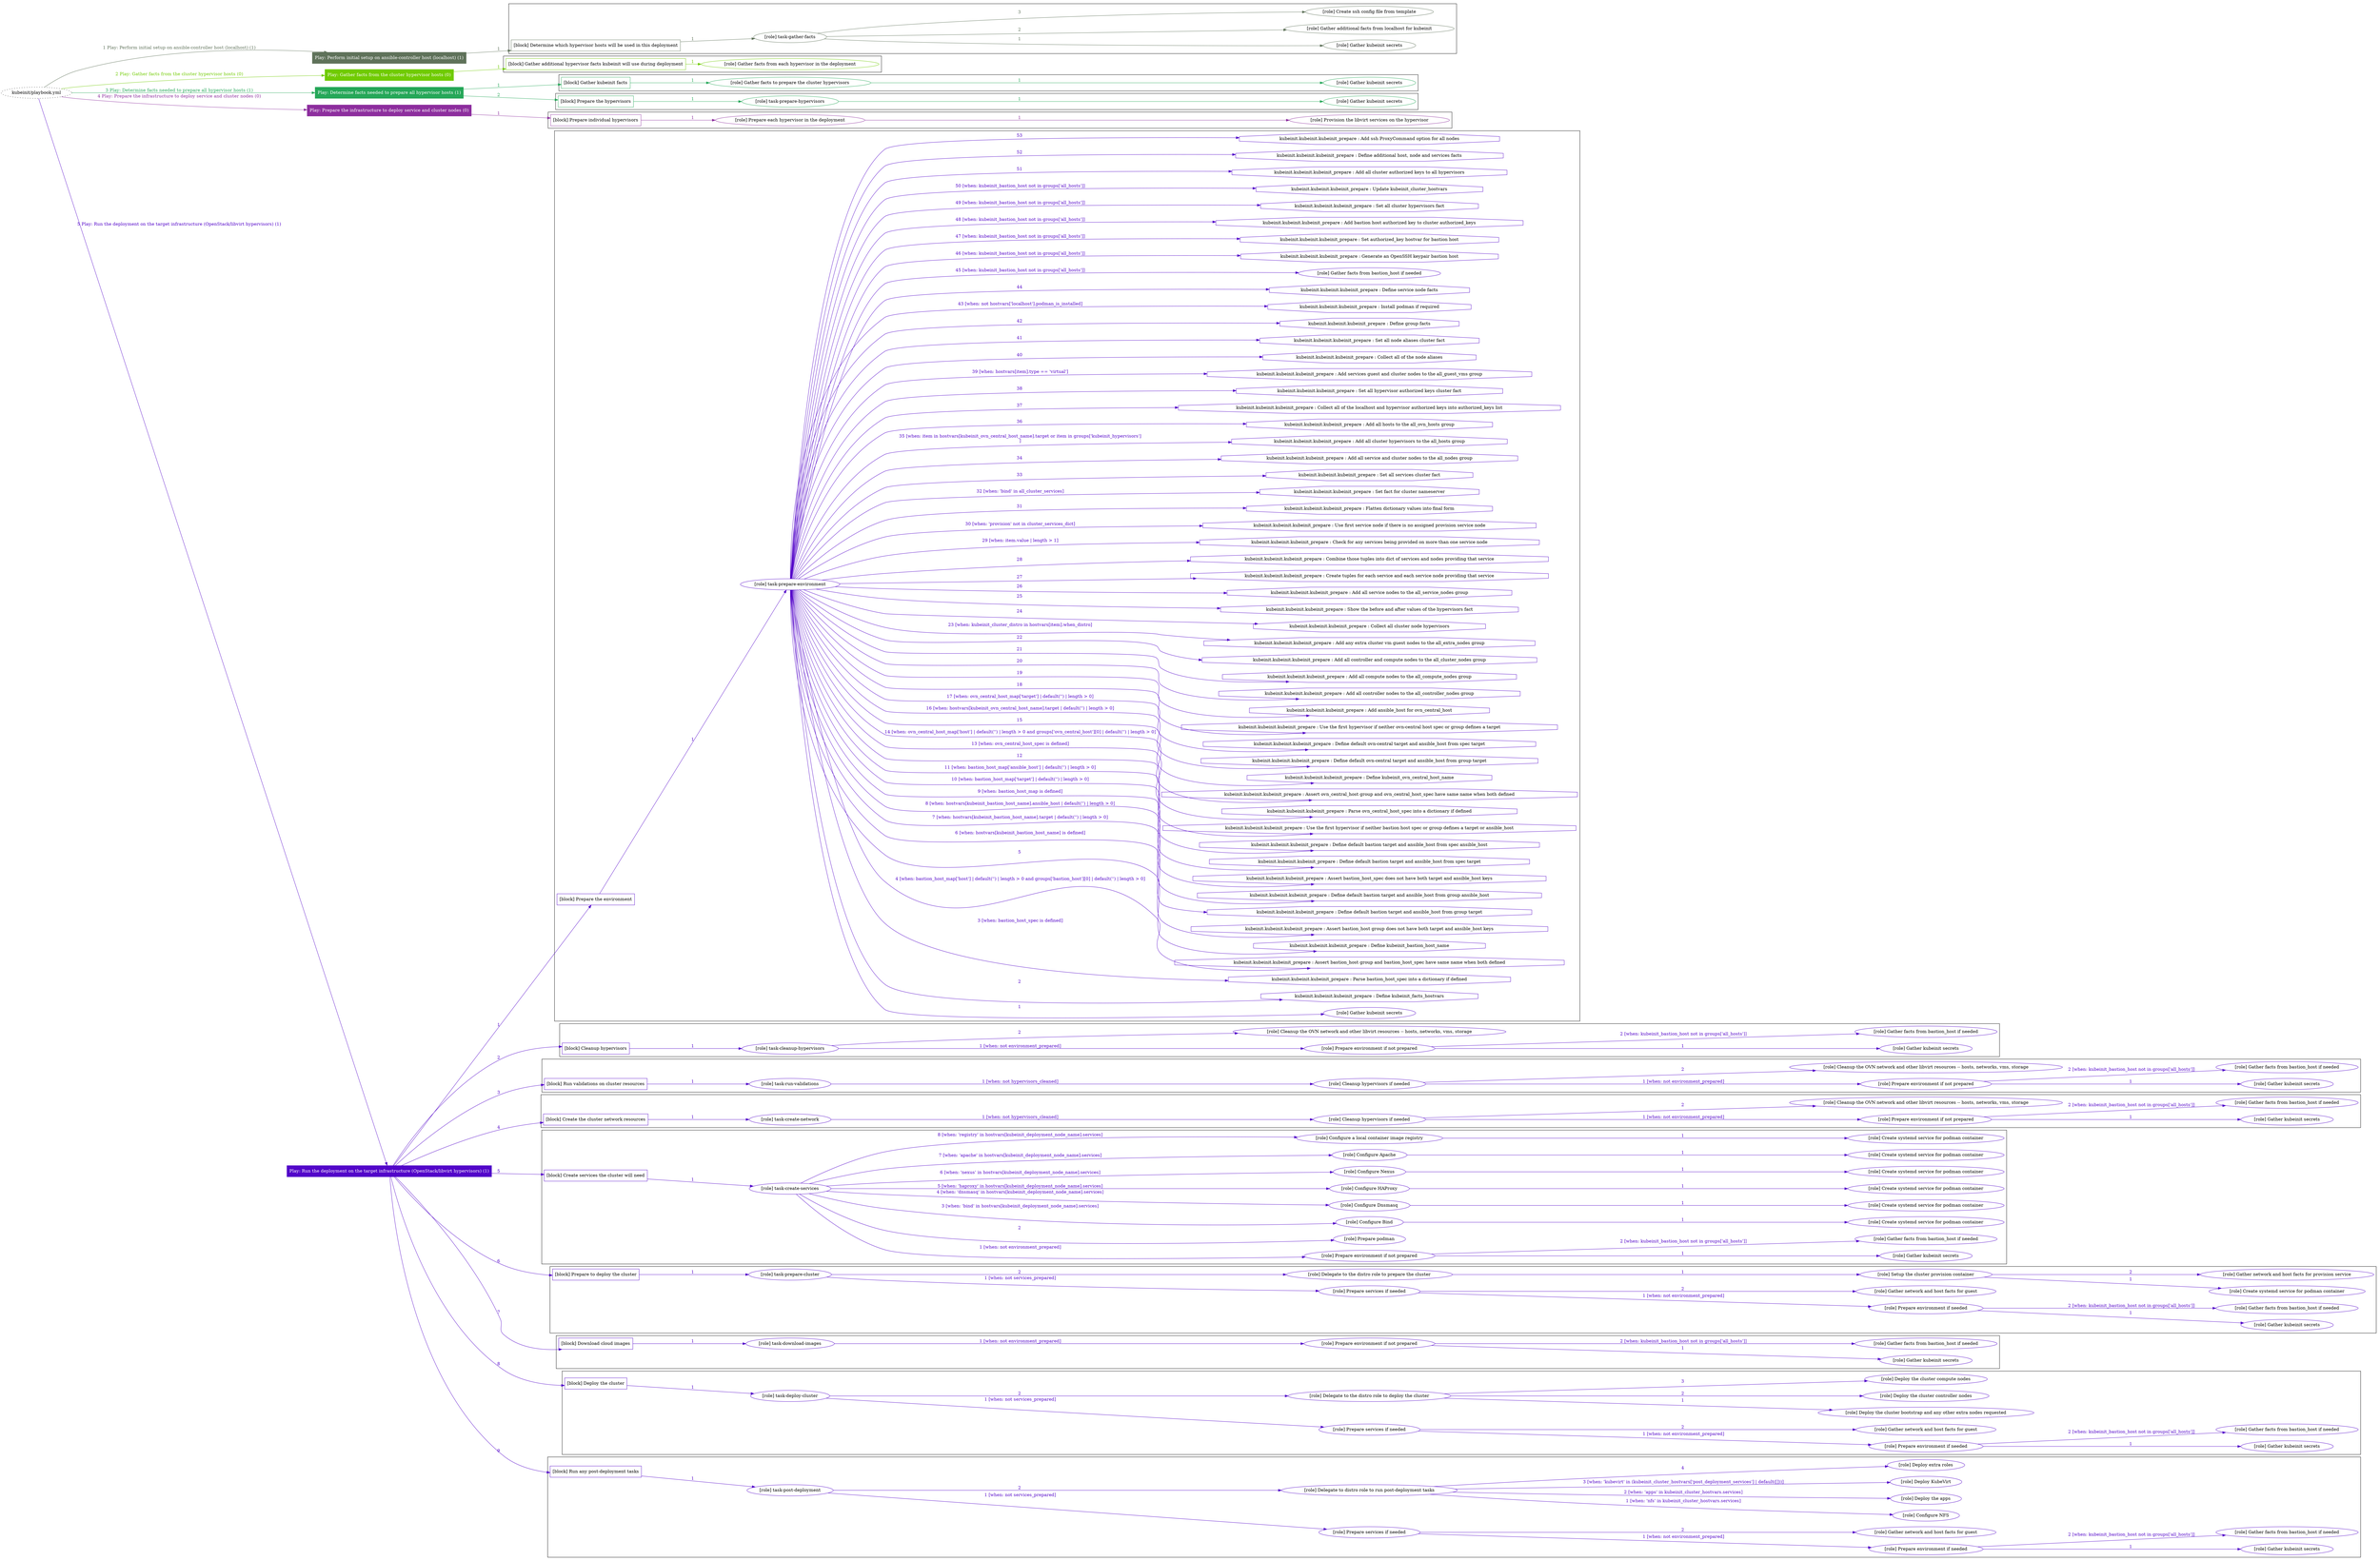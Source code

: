 digraph {
	graph [concentrate=true ordering=in rankdir=LR ratio=fill]
	edge [esep=5 sep=10]
	"kubeinit/playbook.yml" [URL="/home/runner/work/kubeinit/kubeinit/kubeinit/playbook.yml" id=playbook_c79ac964 style=dotted]
	"kubeinit/playbook.yml" -> play_ce2bdc6b [label="1 Play: Perform initial setup on ansible-controller host (localhost) (1)" color="#5f725a" fontcolor="#5f725a" id=edge_play_ce2bdc6b labeltooltip="1 Play: Perform initial setup on ansible-controller host (localhost) (1)" tooltip="1 Play: Perform initial setup on ansible-controller host (localhost) (1)"]
	subgraph "Play: Perform initial setup on ansible-controller host (localhost) (1)" {
		play_ce2bdc6b [label="Play: Perform initial setup on ansible-controller host (localhost) (1)" URL="/home/runner/work/kubeinit/kubeinit/kubeinit/playbook.yml" color="#5f725a" fontcolor="#ffffff" id=play_ce2bdc6b shape=box style=filled tooltip=localhost]
		play_ce2bdc6b -> block_c88f9633 [label=1 color="#5f725a" fontcolor="#5f725a" id=edge_block_c88f9633 labeltooltip=1 tooltip=1]
		subgraph cluster_block_c88f9633 {
			block_c88f9633 [label="[block] Determine which hypervisor hosts will be used in this deployment" URL="/home/runner/work/kubeinit/kubeinit/kubeinit/playbook.yml" color="#5f725a" id=block_c88f9633 labeltooltip="Determine which hypervisor hosts will be used in this deployment" shape=box tooltip="Determine which hypervisor hosts will be used in this deployment"]
			block_c88f9633 -> role_620ed496 [label="1 " color="#5f725a" fontcolor="#5f725a" id=edge_role_620ed496 labeltooltip="1 " tooltip="1 "]
			subgraph "task-gather-facts" {
				role_620ed496 [label="[role] task-gather-facts" URL="/home/runner/work/kubeinit/kubeinit/kubeinit/playbook.yml" color="#5f725a" id=role_620ed496 tooltip="task-gather-facts"]
				role_620ed496 -> role_07366880 [label="1 " color="#5f725a" fontcolor="#5f725a" id=edge_role_07366880 labeltooltip="1 " tooltip="1 "]
				subgraph "Gather kubeinit secrets" {
					role_07366880 [label="[role] Gather kubeinit secrets" URL="/home/runner/.ansible/collections/ansible_collections/kubeinit/kubeinit/roles/kubeinit_prepare/tasks/build_hypervisors_group.yml" color="#5f725a" id=role_07366880 tooltip="Gather kubeinit secrets"]
				}
				role_620ed496 -> role_3abf3ce1 [label="2 " color="#5f725a" fontcolor="#5f725a" id=edge_role_3abf3ce1 labeltooltip="2 " tooltip="2 "]
				subgraph "Gather additional facts from localhost for kubeinit" {
					role_3abf3ce1 [label="[role] Gather additional facts from localhost for kubeinit" URL="/home/runner/.ansible/collections/ansible_collections/kubeinit/kubeinit/roles/kubeinit_prepare/tasks/build_hypervisors_group.yml" color="#5f725a" id=role_3abf3ce1 tooltip="Gather additional facts from localhost for kubeinit"]
				}
				role_620ed496 -> role_48f17746 [label="3 " color="#5f725a" fontcolor="#5f725a" id=edge_role_48f17746 labeltooltip="3 " tooltip="3 "]
				subgraph "Create ssh config file from template" {
					role_48f17746 [label="[role] Create ssh config file from template" URL="/home/runner/.ansible/collections/ansible_collections/kubeinit/kubeinit/roles/kubeinit_prepare/tasks/build_hypervisors_group.yml" color="#5f725a" id=role_48f17746 tooltip="Create ssh config file from template"]
				}
			}
		}
	}
	"kubeinit/playbook.yml" -> play_95bdd529 [label="2 Play: Gather facts from the cluster hypervisor hosts (0)" color="#70cb01" fontcolor="#70cb01" id=edge_play_95bdd529 labeltooltip="2 Play: Gather facts from the cluster hypervisor hosts (0)" tooltip="2 Play: Gather facts from the cluster hypervisor hosts (0)"]
	subgraph "Play: Gather facts from the cluster hypervisor hosts (0)" {
		play_95bdd529 [label="Play: Gather facts from the cluster hypervisor hosts (0)" URL="/home/runner/work/kubeinit/kubeinit/kubeinit/playbook.yml" color="#70cb01" fontcolor="#ffffff" id=play_95bdd529 shape=box style=filled tooltip="Play: Gather facts from the cluster hypervisor hosts (0)"]
		play_95bdd529 -> block_2dd886e9 [label=1 color="#70cb01" fontcolor="#70cb01" id=edge_block_2dd886e9 labeltooltip=1 tooltip=1]
		subgraph cluster_block_2dd886e9 {
			block_2dd886e9 [label="[block] Gather additional hypervisor facts kubeinit will use during deployment" URL="/home/runner/work/kubeinit/kubeinit/kubeinit/playbook.yml" color="#70cb01" id=block_2dd886e9 labeltooltip="Gather additional hypervisor facts kubeinit will use during deployment" shape=box tooltip="Gather additional hypervisor facts kubeinit will use during deployment"]
			block_2dd886e9 -> role_e7fbc099 [label="1 " color="#70cb01" fontcolor="#70cb01" id=edge_role_e7fbc099 labeltooltip="1 " tooltip="1 "]
			subgraph "Gather facts from each hypervisor in the deployment" {
				role_e7fbc099 [label="[role] Gather facts from each hypervisor in the deployment" URL="/home/runner/work/kubeinit/kubeinit/kubeinit/playbook.yml" color="#70cb01" id=role_e7fbc099 tooltip="Gather facts from each hypervisor in the deployment"]
			}
		}
	}
	"kubeinit/playbook.yml" -> play_b22eaf28 [label="3 Play: Determine facts needed to prepare all hypervisor hosts (1)" color="#25a758" fontcolor="#25a758" id=edge_play_b22eaf28 labeltooltip="3 Play: Determine facts needed to prepare all hypervisor hosts (1)" tooltip="3 Play: Determine facts needed to prepare all hypervisor hosts (1)"]
	subgraph "Play: Determine facts needed to prepare all hypervisor hosts (1)" {
		play_b22eaf28 [label="Play: Determine facts needed to prepare all hypervisor hosts (1)" URL="/home/runner/work/kubeinit/kubeinit/kubeinit/playbook.yml" color="#25a758" fontcolor="#ffffff" id=play_b22eaf28 shape=box style=filled tooltip=localhost]
		play_b22eaf28 -> block_e2eaf7b1 [label=1 color="#25a758" fontcolor="#25a758" id=edge_block_e2eaf7b1 labeltooltip=1 tooltip=1]
		subgraph cluster_block_e2eaf7b1 {
			block_e2eaf7b1 [label="[block] Gather kubeinit facts" URL="/home/runner/work/kubeinit/kubeinit/kubeinit/playbook.yml" color="#25a758" id=block_e2eaf7b1 labeltooltip="Gather kubeinit facts" shape=box tooltip="Gather kubeinit facts"]
			block_e2eaf7b1 -> role_d738127e [label="1 " color="#25a758" fontcolor="#25a758" id=edge_role_d738127e labeltooltip="1 " tooltip="1 "]
			subgraph "Gather facts to prepare the cluster hypervisors" {
				role_d738127e [label="[role] Gather facts to prepare the cluster hypervisors" URL="/home/runner/work/kubeinit/kubeinit/kubeinit/playbook.yml" color="#25a758" id=role_d738127e tooltip="Gather facts to prepare the cluster hypervisors"]
				role_d738127e -> role_5fa7e825 [label="1 " color="#25a758" fontcolor="#25a758" id=edge_role_5fa7e825 labeltooltip="1 " tooltip="1 "]
				subgraph "Gather kubeinit secrets" {
					role_5fa7e825 [label="[role] Gather kubeinit secrets" URL="/home/runner/.ansible/collections/ansible_collections/kubeinit/kubeinit/roles/kubeinit_prepare/tasks/gather_kubeinit_facts.yml" color="#25a758" id=role_5fa7e825 tooltip="Gather kubeinit secrets"]
				}
			}
		}
		play_b22eaf28 -> block_97ed9d38 [label=2 color="#25a758" fontcolor="#25a758" id=edge_block_97ed9d38 labeltooltip=2 tooltip=2]
		subgraph cluster_block_97ed9d38 {
			block_97ed9d38 [label="[block] Prepare the hypervisors" URL="/home/runner/work/kubeinit/kubeinit/kubeinit/playbook.yml" color="#25a758" id=block_97ed9d38 labeltooltip="Prepare the hypervisors" shape=box tooltip="Prepare the hypervisors"]
			block_97ed9d38 -> role_0a307910 [label="1 " color="#25a758" fontcolor="#25a758" id=edge_role_0a307910 labeltooltip="1 " tooltip="1 "]
			subgraph "task-prepare-hypervisors" {
				role_0a307910 [label="[role] task-prepare-hypervisors" URL="/home/runner/work/kubeinit/kubeinit/kubeinit/playbook.yml" color="#25a758" id=role_0a307910 tooltip="task-prepare-hypervisors"]
				role_0a307910 -> role_a02b0080 [label="1 " color="#25a758" fontcolor="#25a758" id=edge_role_a02b0080 labeltooltip="1 " tooltip="1 "]
				subgraph "Gather kubeinit secrets" {
					role_a02b0080 [label="[role] Gather kubeinit secrets" URL="/home/runner/.ansible/collections/ansible_collections/kubeinit/kubeinit/roles/kubeinit_prepare/tasks/gather_kubeinit_facts.yml" color="#25a758" id=role_a02b0080 tooltip="Gather kubeinit secrets"]
				}
			}
		}
	}
	"kubeinit/playbook.yml" -> play_268df97a [label="4 Play: Prepare the infrastructure to deploy service and cluster nodes (0)" color="#8d2e9e" fontcolor="#8d2e9e" id=edge_play_268df97a labeltooltip="4 Play: Prepare the infrastructure to deploy service and cluster nodes (0)" tooltip="4 Play: Prepare the infrastructure to deploy service and cluster nodes (0)"]
	subgraph "Play: Prepare the infrastructure to deploy service and cluster nodes (0)" {
		play_268df97a [label="Play: Prepare the infrastructure to deploy service and cluster nodes (0)" URL="/home/runner/work/kubeinit/kubeinit/kubeinit/playbook.yml" color="#8d2e9e" fontcolor="#ffffff" id=play_268df97a shape=box style=filled tooltip="Play: Prepare the infrastructure to deploy service and cluster nodes (0)"]
		play_268df97a -> block_17039fbe [label=1 color="#8d2e9e" fontcolor="#8d2e9e" id=edge_block_17039fbe labeltooltip=1 tooltip=1]
		subgraph cluster_block_17039fbe {
			block_17039fbe [label="[block] Prepare individual hypervisors" URL="/home/runner/work/kubeinit/kubeinit/kubeinit/playbook.yml" color="#8d2e9e" id=block_17039fbe labeltooltip="Prepare individual hypervisors" shape=box tooltip="Prepare individual hypervisors"]
			block_17039fbe -> role_aca46323 [label="1 " color="#8d2e9e" fontcolor="#8d2e9e" id=edge_role_aca46323 labeltooltip="1 " tooltip="1 "]
			subgraph "Prepare each hypervisor in the deployment" {
				role_aca46323 [label="[role] Prepare each hypervisor in the deployment" URL="/home/runner/work/kubeinit/kubeinit/kubeinit/playbook.yml" color="#8d2e9e" id=role_aca46323 tooltip="Prepare each hypervisor in the deployment"]
				role_aca46323 -> role_dc6a3f8f [label="1 " color="#8d2e9e" fontcolor="#8d2e9e" id=edge_role_dc6a3f8f labeltooltip="1 " tooltip="1 "]
				subgraph "Provision the libvirt services on the hypervisor" {
					role_dc6a3f8f [label="[role] Provision the libvirt services on the hypervisor" URL="/home/runner/.ansible/collections/ansible_collections/kubeinit/kubeinit/roles/kubeinit_prepare/tasks/prepare_hypervisor.yml" color="#8d2e9e" id=role_dc6a3f8f tooltip="Provision the libvirt services on the hypervisor"]
				}
			}
		}
	}
	"kubeinit/playbook.yml" -> play_e0560c19 [label="5 Play: Run the deployment on the target infrastructure (OpenStack/libvirt hypervisors) (1)" color="#5203c9" fontcolor="#5203c9" id=edge_play_e0560c19 labeltooltip="5 Play: Run the deployment on the target infrastructure (OpenStack/libvirt hypervisors) (1)" tooltip="5 Play: Run the deployment on the target infrastructure (OpenStack/libvirt hypervisors) (1)"]
	subgraph "Play: Run the deployment on the target infrastructure (OpenStack/libvirt hypervisors) (1)" {
		play_e0560c19 [label="Play: Run the deployment on the target infrastructure (OpenStack/libvirt hypervisors) (1)" URL="/home/runner/work/kubeinit/kubeinit/kubeinit/playbook.yml" color="#5203c9" fontcolor="#ffffff" id=play_e0560c19 shape=box style=filled tooltip=localhost]
		play_e0560c19 -> block_7c9edbb1 [label=1 color="#5203c9" fontcolor="#5203c9" id=edge_block_7c9edbb1 labeltooltip=1 tooltip=1]
		subgraph cluster_block_7c9edbb1 {
			block_7c9edbb1 [label="[block] Prepare the environment" URL="/home/runner/work/kubeinit/kubeinit/kubeinit/playbook.yml" color="#5203c9" id=block_7c9edbb1 labeltooltip="Prepare the environment" shape=box tooltip="Prepare the environment"]
			block_7c9edbb1 -> role_a81bb646 [label="1 " color="#5203c9" fontcolor="#5203c9" id=edge_role_a81bb646 labeltooltip="1 " tooltip="1 "]
			subgraph "task-prepare-environment" {
				role_a81bb646 [label="[role] task-prepare-environment" URL="/home/runner/work/kubeinit/kubeinit/kubeinit/playbook.yml" color="#5203c9" id=role_a81bb646 tooltip="task-prepare-environment"]
				role_a81bb646 -> role_6f6b30e1 [label="1 " color="#5203c9" fontcolor="#5203c9" id=edge_role_6f6b30e1 labeltooltip="1 " tooltip="1 "]
				subgraph "Gather kubeinit secrets" {
					role_6f6b30e1 [label="[role] Gather kubeinit secrets" URL="/home/runner/.ansible/collections/ansible_collections/kubeinit/kubeinit/roles/kubeinit_prepare/tasks/gather_kubeinit_facts.yml" color="#5203c9" id=role_6f6b30e1 tooltip="Gather kubeinit secrets"]
				}
				task_444039df [label="kubeinit.kubeinit.kubeinit_prepare : Define kubeinit_facts_hostvars" URL="/home/runner/.ansible/collections/ansible_collections/kubeinit/kubeinit/roles/kubeinit_prepare/tasks/main.yml" color="#5203c9" id=task_444039df shape=octagon tooltip="kubeinit.kubeinit.kubeinit_prepare : Define kubeinit_facts_hostvars"]
				role_a81bb646 -> task_444039df [label="2 " color="#5203c9" fontcolor="#5203c9" id=edge_task_444039df labeltooltip="2 " tooltip="2 "]
				task_8ade62f1 [label="kubeinit.kubeinit.kubeinit_prepare : Parse bastion_host_spec into a dictionary if defined" URL="/home/runner/.ansible/collections/ansible_collections/kubeinit/kubeinit/roles/kubeinit_prepare/tasks/main.yml" color="#5203c9" id=task_8ade62f1 shape=octagon tooltip="kubeinit.kubeinit.kubeinit_prepare : Parse bastion_host_spec into a dictionary if defined"]
				role_a81bb646 -> task_8ade62f1 [label="3 [when: bastion_host_spec is defined]" color="#5203c9" fontcolor="#5203c9" id=edge_task_8ade62f1 labeltooltip="3 [when: bastion_host_spec is defined]" tooltip="3 [when: bastion_host_spec is defined]"]
				task_ec5e87e7 [label="kubeinit.kubeinit.kubeinit_prepare : Assert bastion_host group and bastion_host_spec have same name when both defined" URL="/home/runner/.ansible/collections/ansible_collections/kubeinit/kubeinit/roles/kubeinit_prepare/tasks/main.yml" color="#5203c9" id=task_ec5e87e7 shape=octagon tooltip="kubeinit.kubeinit.kubeinit_prepare : Assert bastion_host group and bastion_host_spec have same name when both defined"]
				role_a81bb646 -> task_ec5e87e7 [label="4 [when: bastion_host_map['host'] | default('') | length > 0 and groups['bastion_host'][0] | default('') | length > 0]" color="#5203c9" fontcolor="#5203c9" id=edge_task_ec5e87e7 labeltooltip="4 [when: bastion_host_map['host'] | default('') | length > 0 and groups['bastion_host'][0] | default('') | length > 0]" tooltip="4 [when: bastion_host_map['host'] | default('') | length > 0 and groups['bastion_host'][0] | default('') | length > 0]"]
				task_f6e2ba9c [label="kubeinit.kubeinit.kubeinit_prepare : Define kubeinit_bastion_host_name" URL="/home/runner/.ansible/collections/ansible_collections/kubeinit/kubeinit/roles/kubeinit_prepare/tasks/main.yml" color="#5203c9" id=task_f6e2ba9c shape=octagon tooltip="kubeinit.kubeinit.kubeinit_prepare : Define kubeinit_bastion_host_name"]
				role_a81bb646 -> task_f6e2ba9c [label="5 " color="#5203c9" fontcolor="#5203c9" id=edge_task_f6e2ba9c labeltooltip="5 " tooltip="5 "]
				task_ed9900f5 [label="kubeinit.kubeinit.kubeinit_prepare : Assert bastion_host group does not have both target and ansible_host keys" URL="/home/runner/.ansible/collections/ansible_collections/kubeinit/kubeinit/roles/kubeinit_prepare/tasks/main.yml" color="#5203c9" id=task_ed9900f5 shape=octagon tooltip="kubeinit.kubeinit.kubeinit_prepare : Assert bastion_host group does not have both target and ansible_host keys"]
				role_a81bb646 -> task_ed9900f5 [label="6 [when: hostvars[kubeinit_bastion_host_name] is defined]" color="#5203c9" fontcolor="#5203c9" id=edge_task_ed9900f5 labeltooltip="6 [when: hostvars[kubeinit_bastion_host_name] is defined]" tooltip="6 [when: hostvars[kubeinit_bastion_host_name] is defined]"]
				task_954796ef [label="kubeinit.kubeinit.kubeinit_prepare : Define default bastion target and ansible_host from group target" URL="/home/runner/.ansible/collections/ansible_collections/kubeinit/kubeinit/roles/kubeinit_prepare/tasks/main.yml" color="#5203c9" id=task_954796ef shape=octagon tooltip="kubeinit.kubeinit.kubeinit_prepare : Define default bastion target and ansible_host from group target"]
				role_a81bb646 -> task_954796ef [label="7 [when: hostvars[kubeinit_bastion_host_name].target | default('') | length > 0]" color="#5203c9" fontcolor="#5203c9" id=edge_task_954796ef labeltooltip="7 [when: hostvars[kubeinit_bastion_host_name].target | default('') | length > 0]" tooltip="7 [when: hostvars[kubeinit_bastion_host_name].target | default('') | length > 0]"]
				task_aaafacb4 [label="kubeinit.kubeinit.kubeinit_prepare : Define default bastion target and ansible_host from group ansible_host" URL="/home/runner/.ansible/collections/ansible_collections/kubeinit/kubeinit/roles/kubeinit_prepare/tasks/main.yml" color="#5203c9" id=task_aaafacb4 shape=octagon tooltip="kubeinit.kubeinit.kubeinit_prepare : Define default bastion target and ansible_host from group ansible_host"]
				role_a81bb646 -> task_aaafacb4 [label="8 [when: hostvars[kubeinit_bastion_host_name].ansible_host | default('') | length > 0]" color="#5203c9" fontcolor="#5203c9" id=edge_task_aaafacb4 labeltooltip="8 [when: hostvars[kubeinit_bastion_host_name].ansible_host | default('') | length > 0]" tooltip="8 [when: hostvars[kubeinit_bastion_host_name].ansible_host | default('') | length > 0]"]
				task_eff0de6e [label="kubeinit.kubeinit.kubeinit_prepare : Assert bastion_host_spec does not have both target and ansible_host keys" URL="/home/runner/.ansible/collections/ansible_collections/kubeinit/kubeinit/roles/kubeinit_prepare/tasks/main.yml" color="#5203c9" id=task_eff0de6e shape=octagon tooltip="kubeinit.kubeinit.kubeinit_prepare : Assert bastion_host_spec does not have both target and ansible_host keys"]
				role_a81bb646 -> task_eff0de6e [label="9 [when: bastion_host_map is defined]" color="#5203c9" fontcolor="#5203c9" id=edge_task_eff0de6e labeltooltip="9 [when: bastion_host_map is defined]" tooltip="9 [when: bastion_host_map is defined]"]
				task_606c9f0a [label="kubeinit.kubeinit.kubeinit_prepare : Define default bastion target and ansible_host from spec target" URL="/home/runner/.ansible/collections/ansible_collections/kubeinit/kubeinit/roles/kubeinit_prepare/tasks/main.yml" color="#5203c9" id=task_606c9f0a shape=octagon tooltip="kubeinit.kubeinit.kubeinit_prepare : Define default bastion target and ansible_host from spec target"]
				role_a81bb646 -> task_606c9f0a [label="10 [when: bastion_host_map['target'] | default('') | length > 0]" color="#5203c9" fontcolor="#5203c9" id=edge_task_606c9f0a labeltooltip="10 [when: bastion_host_map['target'] | default('') | length > 0]" tooltip="10 [when: bastion_host_map['target'] | default('') | length > 0]"]
				task_b88bdcde [label="kubeinit.kubeinit.kubeinit_prepare : Define default bastion target and ansible_host from spec ansible_host" URL="/home/runner/.ansible/collections/ansible_collections/kubeinit/kubeinit/roles/kubeinit_prepare/tasks/main.yml" color="#5203c9" id=task_b88bdcde shape=octagon tooltip="kubeinit.kubeinit.kubeinit_prepare : Define default bastion target and ansible_host from spec ansible_host"]
				role_a81bb646 -> task_b88bdcde [label="11 [when: bastion_host_map['ansible_host'] | default('') | length > 0]" color="#5203c9" fontcolor="#5203c9" id=edge_task_b88bdcde labeltooltip="11 [when: bastion_host_map['ansible_host'] | default('') | length > 0]" tooltip="11 [when: bastion_host_map['ansible_host'] | default('') | length > 0]"]
				task_fed923bd [label="kubeinit.kubeinit.kubeinit_prepare : Use the first hypervisor if neither bastion host spec or group defines a target or ansible_host" URL="/home/runner/.ansible/collections/ansible_collections/kubeinit/kubeinit/roles/kubeinit_prepare/tasks/main.yml" color="#5203c9" id=task_fed923bd shape=octagon tooltip="kubeinit.kubeinit.kubeinit_prepare : Use the first hypervisor if neither bastion host spec or group defines a target or ansible_host"]
				role_a81bb646 -> task_fed923bd [label="12 " color="#5203c9" fontcolor="#5203c9" id=edge_task_fed923bd labeltooltip="12 " tooltip="12 "]
				task_6f0a4c31 [label="kubeinit.kubeinit.kubeinit_prepare : Parse ovn_central_host_spec into a dictionary if defined" URL="/home/runner/.ansible/collections/ansible_collections/kubeinit/kubeinit/roles/kubeinit_prepare/tasks/main.yml" color="#5203c9" id=task_6f0a4c31 shape=octagon tooltip="kubeinit.kubeinit.kubeinit_prepare : Parse ovn_central_host_spec into a dictionary if defined"]
				role_a81bb646 -> task_6f0a4c31 [label="13 [when: ovn_central_host_spec is defined]" color="#5203c9" fontcolor="#5203c9" id=edge_task_6f0a4c31 labeltooltip="13 [when: ovn_central_host_spec is defined]" tooltip="13 [when: ovn_central_host_spec is defined]"]
				task_b570c499 [label="kubeinit.kubeinit.kubeinit_prepare : Assert ovn_central_host group and ovn_central_host_spec have same name when both defined" URL="/home/runner/.ansible/collections/ansible_collections/kubeinit/kubeinit/roles/kubeinit_prepare/tasks/main.yml" color="#5203c9" id=task_b570c499 shape=octagon tooltip="kubeinit.kubeinit.kubeinit_prepare : Assert ovn_central_host group and ovn_central_host_spec have same name when both defined"]
				role_a81bb646 -> task_b570c499 [label="14 [when: ovn_central_host_map['host'] | default('') | length > 0 and groups['ovn_central_host'][0] | default('') | length > 0]" color="#5203c9" fontcolor="#5203c9" id=edge_task_b570c499 labeltooltip="14 [when: ovn_central_host_map['host'] | default('') | length > 0 and groups['ovn_central_host'][0] | default('') | length > 0]" tooltip="14 [when: ovn_central_host_map['host'] | default('') | length > 0 and groups['ovn_central_host'][0] | default('') | length > 0]"]
				task_d9a600ad [label="kubeinit.kubeinit.kubeinit_prepare : Define kubeinit_ovn_central_host_name" URL="/home/runner/.ansible/collections/ansible_collections/kubeinit/kubeinit/roles/kubeinit_prepare/tasks/main.yml" color="#5203c9" id=task_d9a600ad shape=octagon tooltip="kubeinit.kubeinit.kubeinit_prepare : Define kubeinit_ovn_central_host_name"]
				role_a81bb646 -> task_d9a600ad [label="15 " color="#5203c9" fontcolor="#5203c9" id=edge_task_d9a600ad labeltooltip="15 " tooltip="15 "]
				task_cce54c34 [label="kubeinit.kubeinit.kubeinit_prepare : Define default ovn-central target and ansible_host from group target" URL="/home/runner/.ansible/collections/ansible_collections/kubeinit/kubeinit/roles/kubeinit_prepare/tasks/main.yml" color="#5203c9" id=task_cce54c34 shape=octagon tooltip="kubeinit.kubeinit.kubeinit_prepare : Define default ovn-central target and ansible_host from group target"]
				role_a81bb646 -> task_cce54c34 [label="16 [when: hostvars[kubeinit_ovn_central_host_name].target | default('') | length > 0]" color="#5203c9" fontcolor="#5203c9" id=edge_task_cce54c34 labeltooltip="16 [when: hostvars[kubeinit_ovn_central_host_name].target | default('') | length > 0]" tooltip="16 [when: hostvars[kubeinit_ovn_central_host_name].target | default('') | length > 0]"]
				task_4d12be5a [label="kubeinit.kubeinit.kubeinit_prepare : Define default ovn-central target and ansible_host from spec target" URL="/home/runner/.ansible/collections/ansible_collections/kubeinit/kubeinit/roles/kubeinit_prepare/tasks/main.yml" color="#5203c9" id=task_4d12be5a shape=octagon tooltip="kubeinit.kubeinit.kubeinit_prepare : Define default ovn-central target and ansible_host from spec target"]
				role_a81bb646 -> task_4d12be5a [label="17 [when: ovn_central_host_map['target'] | default('') | length > 0]" color="#5203c9" fontcolor="#5203c9" id=edge_task_4d12be5a labeltooltip="17 [when: ovn_central_host_map['target'] | default('') | length > 0]" tooltip="17 [when: ovn_central_host_map['target'] | default('') | length > 0]"]
				task_6c9305fa [label="kubeinit.kubeinit.kubeinit_prepare : Use the first hypervisor if neither ovn-central host spec or group defines a target" URL="/home/runner/.ansible/collections/ansible_collections/kubeinit/kubeinit/roles/kubeinit_prepare/tasks/main.yml" color="#5203c9" id=task_6c9305fa shape=octagon tooltip="kubeinit.kubeinit.kubeinit_prepare : Use the first hypervisor if neither ovn-central host spec or group defines a target"]
				role_a81bb646 -> task_6c9305fa [label="18 " color="#5203c9" fontcolor="#5203c9" id=edge_task_6c9305fa labeltooltip="18 " tooltip="18 "]
				task_0c224db5 [label="kubeinit.kubeinit.kubeinit_prepare : Add ansible_host for ovn_central_host" URL="/home/runner/.ansible/collections/ansible_collections/kubeinit/kubeinit/roles/kubeinit_prepare/tasks/main.yml" color="#5203c9" id=task_0c224db5 shape=octagon tooltip="kubeinit.kubeinit.kubeinit_prepare : Add ansible_host for ovn_central_host"]
				role_a81bb646 -> task_0c224db5 [label="19 " color="#5203c9" fontcolor="#5203c9" id=edge_task_0c224db5 labeltooltip="19 " tooltip="19 "]
				task_d68c23c6 [label="kubeinit.kubeinit.kubeinit_prepare : Add all controller nodes to the all_controller_nodes group" URL="/home/runner/.ansible/collections/ansible_collections/kubeinit/kubeinit/roles/kubeinit_prepare/tasks/prepare_groups.yml" color="#5203c9" id=task_d68c23c6 shape=octagon tooltip="kubeinit.kubeinit.kubeinit_prepare : Add all controller nodes to the all_controller_nodes group"]
				role_a81bb646 -> task_d68c23c6 [label="20 " color="#5203c9" fontcolor="#5203c9" id=edge_task_d68c23c6 labeltooltip="20 " tooltip="20 "]
				task_40abf8ae [label="kubeinit.kubeinit.kubeinit_prepare : Add all compute nodes to the all_compute_nodes group" URL="/home/runner/.ansible/collections/ansible_collections/kubeinit/kubeinit/roles/kubeinit_prepare/tasks/prepare_groups.yml" color="#5203c9" id=task_40abf8ae shape=octagon tooltip="kubeinit.kubeinit.kubeinit_prepare : Add all compute nodes to the all_compute_nodes group"]
				role_a81bb646 -> task_40abf8ae [label="21 " color="#5203c9" fontcolor="#5203c9" id=edge_task_40abf8ae labeltooltip="21 " tooltip="21 "]
				task_ec4ab749 [label="kubeinit.kubeinit.kubeinit_prepare : Add all controller and compute nodes to the all_cluster_nodes group" URL="/home/runner/.ansible/collections/ansible_collections/kubeinit/kubeinit/roles/kubeinit_prepare/tasks/prepare_groups.yml" color="#5203c9" id=task_ec4ab749 shape=octagon tooltip="kubeinit.kubeinit.kubeinit_prepare : Add all controller and compute nodes to the all_cluster_nodes group"]
				role_a81bb646 -> task_ec4ab749 [label="22 " color="#5203c9" fontcolor="#5203c9" id=edge_task_ec4ab749 labeltooltip="22 " tooltip="22 "]
				task_670bd0cc [label="kubeinit.kubeinit.kubeinit_prepare : Add any extra cluster vm guest nodes to the all_extra_nodes group" URL="/home/runner/.ansible/collections/ansible_collections/kubeinit/kubeinit/roles/kubeinit_prepare/tasks/prepare_groups.yml" color="#5203c9" id=task_670bd0cc shape=octagon tooltip="kubeinit.kubeinit.kubeinit_prepare : Add any extra cluster vm guest nodes to the all_extra_nodes group"]
				role_a81bb646 -> task_670bd0cc [label="23 [when: kubeinit_cluster_distro in hostvars[item].when_distro]" color="#5203c9" fontcolor="#5203c9" id=edge_task_670bd0cc labeltooltip="23 [when: kubeinit_cluster_distro in hostvars[item].when_distro]" tooltip="23 [when: kubeinit_cluster_distro in hostvars[item].when_distro]"]
				task_40784f06 [label="kubeinit.kubeinit.kubeinit_prepare : Collect all cluster node hypervisors" URL="/home/runner/.ansible/collections/ansible_collections/kubeinit/kubeinit/roles/kubeinit_prepare/tasks/prepare_groups.yml" color="#5203c9" id=task_40784f06 shape=octagon tooltip="kubeinit.kubeinit.kubeinit_prepare : Collect all cluster node hypervisors"]
				role_a81bb646 -> task_40784f06 [label="24 " color="#5203c9" fontcolor="#5203c9" id=edge_task_40784f06 labeltooltip="24 " tooltip="24 "]
				task_f26e56d4 [label="kubeinit.kubeinit.kubeinit_prepare : Show the before and after values of the hypervisors fact" URL="/home/runner/.ansible/collections/ansible_collections/kubeinit/kubeinit/roles/kubeinit_prepare/tasks/prepare_groups.yml" color="#5203c9" id=task_f26e56d4 shape=octagon tooltip="kubeinit.kubeinit.kubeinit_prepare : Show the before and after values of the hypervisors fact"]
				role_a81bb646 -> task_f26e56d4 [label="25 " color="#5203c9" fontcolor="#5203c9" id=edge_task_f26e56d4 labeltooltip="25 " tooltip="25 "]
				task_0ea95d82 [label="kubeinit.kubeinit.kubeinit_prepare : Add all service nodes to the all_service_nodes group" URL="/home/runner/.ansible/collections/ansible_collections/kubeinit/kubeinit/roles/kubeinit_prepare/tasks/prepare_groups.yml" color="#5203c9" id=task_0ea95d82 shape=octagon tooltip="kubeinit.kubeinit.kubeinit_prepare : Add all service nodes to the all_service_nodes group"]
				role_a81bb646 -> task_0ea95d82 [label="26 " color="#5203c9" fontcolor="#5203c9" id=edge_task_0ea95d82 labeltooltip="26 " tooltip="26 "]
				task_5c07152d [label="kubeinit.kubeinit.kubeinit_prepare : Create tuples for each service and each service node providing that service" URL="/home/runner/.ansible/collections/ansible_collections/kubeinit/kubeinit/roles/kubeinit_prepare/tasks/prepare_groups.yml" color="#5203c9" id=task_5c07152d shape=octagon tooltip="kubeinit.kubeinit.kubeinit_prepare : Create tuples for each service and each service node providing that service"]
				role_a81bb646 -> task_5c07152d [label="27 " color="#5203c9" fontcolor="#5203c9" id=edge_task_5c07152d labeltooltip="27 " tooltip="27 "]
				task_fe175ed6 [label="kubeinit.kubeinit.kubeinit_prepare : Combine those tuples into dict of services and nodes providing that service" URL="/home/runner/.ansible/collections/ansible_collections/kubeinit/kubeinit/roles/kubeinit_prepare/tasks/prepare_groups.yml" color="#5203c9" id=task_fe175ed6 shape=octagon tooltip="kubeinit.kubeinit.kubeinit_prepare : Combine those tuples into dict of services and nodes providing that service"]
				role_a81bb646 -> task_fe175ed6 [label="28 " color="#5203c9" fontcolor="#5203c9" id=edge_task_fe175ed6 labeltooltip="28 " tooltip="28 "]
				task_b37f2924 [label="kubeinit.kubeinit.kubeinit_prepare : Check for any services being provided on more than one service node" URL="/home/runner/.ansible/collections/ansible_collections/kubeinit/kubeinit/roles/kubeinit_prepare/tasks/prepare_groups.yml" color="#5203c9" id=task_b37f2924 shape=octagon tooltip="kubeinit.kubeinit.kubeinit_prepare : Check for any services being provided on more than one service node"]
				role_a81bb646 -> task_b37f2924 [label="29 [when: item.value | length > 1]" color="#5203c9" fontcolor="#5203c9" id=edge_task_b37f2924 labeltooltip="29 [when: item.value | length > 1]" tooltip="29 [when: item.value | length > 1]"]
				task_76b6559c [label="kubeinit.kubeinit.kubeinit_prepare : Use first service node if there is no assigned provision service node" URL="/home/runner/.ansible/collections/ansible_collections/kubeinit/kubeinit/roles/kubeinit_prepare/tasks/prepare_groups.yml" color="#5203c9" id=task_76b6559c shape=octagon tooltip="kubeinit.kubeinit.kubeinit_prepare : Use first service node if there is no assigned provision service node"]
				role_a81bb646 -> task_76b6559c [label="30 [when: 'provision' not in cluster_services_dict]" color="#5203c9" fontcolor="#5203c9" id=edge_task_76b6559c labeltooltip="30 [when: 'provision' not in cluster_services_dict]" tooltip="30 [when: 'provision' not in cluster_services_dict]"]
				task_0e933a00 [label="kubeinit.kubeinit.kubeinit_prepare : Flatten dictionary values into final form" URL="/home/runner/.ansible/collections/ansible_collections/kubeinit/kubeinit/roles/kubeinit_prepare/tasks/prepare_groups.yml" color="#5203c9" id=task_0e933a00 shape=octagon tooltip="kubeinit.kubeinit.kubeinit_prepare : Flatten dictionary values into final form"]
				role_a81bb646 -> task_0e933a00 [label="31 " color="#5203c9" fontcolor="#5203c9" id=edge_task_0e933a00 labeltooltip="31 " tooltip="31 "]
				task_9d652b17 [label="kubeinit.kubeinit.kubeinit_prepare : Set fact for cluster nameserver" URL="/home/runner/.ansible/collections/ansible_collections/kubeinit/kubeinit/roles/kubeinit_prepare/tasks/prepare_groups.yml" color="#5203c9" id=task_9d652b17 shape=octagon tooltip="kubeinit.kubeinit.kubeinit_prepare : Set fact for cluster nameserver"]
				role_a81bb646 -> task_9d652b17 [label="32 [when: 'bind' in all_cluster_services]" color="#5203c9" fontcolor="#5203c9" id=edge_task_9d652b17 labeltooltip="32 [when: 'bind' in all_cluster_services]" tooltip="32 [when: 'bind' in all_cluster_services]"]
				task_8197d777 [label="kubeinit.kubeinit.kubeinit_prepare : Set all services cluster fact" URL="/home/runner/.ansible/collections/ansible_collections/kubeinit/kubeinit/roles/kubeinit_prepare/tasks/prepare_groups.yml" color="#5203c9" id=task_8197d777 shape=octagon tooltip="kubeinit.kubeinit.kubeinit_prepare : Set all services cluster fact"]
				role_a81bb646 -> task_8197d777 [label="33 " color="#5203c9" fontcolor="#5203c9" id=edge_task_8197d777 labeltooltip="33 " tooltip="33 "]
				task_6a91304c [label="kubeinit.kubeinit.kubeinit_prepare : Add all service and cluster nodes to the all_nodes group" URL="/home/runner/.ansible/collections/ansible_collections/kubeinit/kubeinit/roles/kubeinit_prepare/tasks/prepare_groups.yml" color="#5203c9" id=task_6a91304c shape=octagon tooltip="kubeinit.kubeinit.kubeinit_prepare : Add all service and cluster nodes to the all_nodes group"]
				role_a81bb646 -> task_6a91304c [label="34 " color="#5203c9" fontcolor="#5203c9" id=edge_task_6a91304c labeltooltip="34 " tooltip="34 "]
				task_a8fde7e8 [label="kubeinit.kubeinit.kubeinit_prepare : Add all cluster hypervisors to the all_hosts group" URL="/home/runner/.ansible/collections/ansible_collections/kubeinit/kubeinit/roles/kubeinit_prepare/tasks/prepare_groups.yml" color="#5203c9" id=task_a8fde7e8 shape=octagon tooltip="kubeinit.kubeinit.kubeinit_prepare : Add all cluster hypervisors to the all_hosts group"]
				role_a81bb646 -> task_a8fde7e8 [label="35 [when: item in hostvars[kubeinit_ovn_central_host_name].target or item in groups['kubeinit_hypervisors']
]" color="#5203c9" fontcolor="#5203c9" id=edge_task_a8fde7e8 labeltooltip="35 [when: item in hostvars[kubeinit_ovn_central_host_name].target or item in groups['kubeinit_hypervisors']
]" tooltip="35 [when: item in hostvars[kubeinit_ovn_central_host_name].target or item in groups['kubeinit_hypervisors']
]"]
				task_a0781ae1 [label="kubeinit.kubeinit.kubeinit_prepare : Add all hosts to the all_ovn_hosts group" URL="/home/runner/.ansible/collections/ansible_collections/kubeinit/kubeinit/roles/kubeinit_prepare/tasks/prepare_groups.yml" color="#5203c9" id=task_a0781ae1 shape=octagon tooltip="kubeinit.kubeinit.kubeinit_prepare : Add all hosts to the all_ovn_hosts group"]
				role_a81bb646 -> task_a0781ae1 [label="36 " color="#5203c9" fontcolor="#5203c9" id=edge_task_a0781ae1 labeltooltip="36 " tooltip="36 "]
				task_c0441e1e [label="kubeinit.kubeinit.kubeinit_prepare : Collect all of the localhost and hypervisor authorized keys into authorized_keys list" URL="/home/runner/.ansible/collections/ansible_collections/kubeinit/kubeinit/roles/kubeinit_prepare/tasks/prepare_groups.yml" color="#5203c9" id=task_c0441e1e shape=octagon tooltip="kubeinit.kubeinit.kubeinit_prepare : Collect all of the localhost and hypervisor authorized keys into authorized_keys list"]
				role_a81bb646 -> task_c0441e1e [label="37 " color="#5203c9" fontcolor="#5203c9" id=edge_task_c0441e1e labeltooltip="37 " tooltip="37 "]
				task_09d1bd76 [label="kubeinit.kubeinit.kubeinit_prepare : Set all hypervisor authorized keys cluster fact" URL="/home/runner/.ansible/collections/ansible_collections/kubeinit/kubeinit/roles/kubeinit_prepare/tasks/prepare_groups.yml" color="#5203c9" id=task_09d1bd76 shape=octagon tooltip="kubeinit.kubeinit.kubeinit_prepare : Set all hypervisor authorized keys cluster fact"]
				role_a81bb646 -> task_09d1bd76 [label="38 " color="#5203c9" fontcolor="#5203c9" id=edge_task_09d1bd76 labeltooltip="38 " tooltip="38 "]
				task_7185af82 [label="kubeinit.kubeinit.kubeinit_prepare : Add services guest and cluster nodes to the all_guest_vms group" URL="/home/runner/.ansible/collections/ansible_collections/kubeinit/kubeinit/roles/kubeinit_prepare/tasks/prepare_groups.yml" color="#5203c9" id=task_7185af82 shape=octagon tooltip="kubeinit.kubeinit.kubeinit_prepare : Add services guest and cluster nodes to the all_guest_vms group"]
				role_a81bb646 -> task_7185af82 [label="39 [when: hostvars[item].type == 'virtual']" color="#5203c9" fontcolor="#5203c9" id=edge_task_7185af82 labeltooltip="39 [when: hostvars[item].type == 'virtual']" tooltip="39 [when: hostvars[item].type == 'virtual']"]
				task_82dd7ccd [label="kubeinit.kubeinit.kubeinit_prepare : Collect all of the node aliases" URL="/home/runner/.ansible/collections/ansible_collections/kubeinit/kubeinit/roles/kubeinit_prepare/tasks/prepare_groups.yml" color="#5203c9" id=task_82dd7ccd shape=octagon tooltip="kubeinit.kubeinit.kubeinit_prepare : Collect all of the node aliases"]
				role_a81bb646 -> task_82dd7ccd [label="40 " color="#5203c9" fontcolor="#5203c9" id=edge_task_82dd7ccd labeltooltip="40 " tooltip="40 "]
				task_3116bb01 [label="kubeinit.kubeinit.kubeinit_prepare : Set all node aliases cluster fact" URL="/home/runner/.ansible/collections/ansible_collections/kubeinit/kubeinit/roles/kubeinit_prepare/tasks/prepare_groups.yml" color="#5203c9" id=task_3116bb01 shape=octagon tooltip="kubeinit.kubeinit.kubeinit_prepare : Set all node aliases cluster fact"]
				role_a81bb646 -> task_3116bb01 [label="41 " color="#5203c9" fontcolor="#5203c9" id=edge_task_3116bb01 labeltooltip="41 " tooltip="41 "]
				task_943b411e [label="kubeinit.kubeinit.kubeinit_prepare : Define group facts" URL="/home/runner/.ansible/collections/ansible_collections/kubeinit/kubeinit/roles/kubeinit_prepare/tasks/main.yml" color="#5203c9" id=task_943b411e shape=octagon tooltip="kubeinit.kubeinit.kubeinit_prepare : Define group facts"]
				role_a81bb646 -> task_943b411e [label="42 " color="#5203c9" fontcolor="#5203c9" id=edge_task_943b411e labeltooltip="42 " tooltip="42 "]
				task_10c6982f [label="kubeinit.kubeinit.kubeinit_prepare : Install podman if required" URL="/home/runner/.ansible/collections/ansible_collections/kubeinit/kubeinit/roles/kubeinit_prepare/tasks/main.yml" color="#5203c9" id=task_10c6982f shape=octagon tooltip="kubeinit.kubeinit.kubeinit_prepare : Install podman if required"]
				role_a81bb646 -> task_10c6982f [label="43 [when: not hostvars['localhost'].podman_is_installed]" color="#5203c9" fontcolor="#5203c9" id=edge_task_10c6982f labeltooltip="43 [when: not hostvars['localhost'].podman_is_installed]" tooltip="43 [when: not hostvars['localhost'].podman_is_installed]"]
				task_36f5b3ed [label="kubeinit.kubeinit.kubeinit_prepare : Define service node facts" URL="/home/runner/.ansible/collections/ansible_collections/kubeinit/kubeinit/roles/kubeinit_prepare/tasks/main.yml" color="#5203c9" id=task_36f5b3ed shape=octagon tooltip="kubeinit.kubeinit.kubeinit_prepare : Define service node facts"]
				role_a81bb646 -> task_36f5b3ed [label="44 " color="#5203c9" fontcolor="#5203c9" id=edge_task_36f5b3ed labeltooltip="44 " tooltip="44 "]
				role_a81bb646 -> role_7f6610f7 [label="45 [when: kubeinit_bastion_host not in groups['all_hosts']]" color="#5203c9" fontcolor="#5203c9" id=edge_role_7f6610f7 labeltooltip="45 [when: kubeinit_bastion_host not in groups['all_hosts']]" tooltip="45 [when: kubeinit_bastion_host not in groups['all_hosts']]"]
				subgraph "Gather facts from bastion_host if needed" {
					role_7f6610f7 [label="[role] Gather facts from bastion_host if needed" URL="/home/runner/.ansible/collections/ansible_collections/kubeinit/kubeinit/roles/kubeinit_prepare/tasks/main.yml" color="#5203c9" id=role_7f6610f7 tooltip="Gather facts from bastion_host if needed"]
				}
				task_f3a2198e [label="kubeinit.kubeinit.kubeinit_prepare : Generate an OpenSSH keypair bastion host" URL="/home/runner/.ansible/collections/ansible_collections/kubeinit/kubeinit/roles/kubeinit_prepare/tasks/main.yml" color="#5203c9" id=task_f3a2198e shape=octagon tooltip="kubeinit.kubeinit.kubeinit_prepare : Generate an OpenSSH keypair bastion host"]
				role_a81bb646 -> task_f3a2198e [label="46 [when: kubeinit_bastion_host not in groups['all_hosts']]" color="#5203c9" fontcolor="#5203c9" id=edge_task_f3a2198e labeltooltip="46 [when: kubeinit_bastion_host not in groups['all_hosts']]" tooltip="46 [when: kubeinit_bastion_host not in groups['all_hosts']]"]
				task_b92d7463 [label="kubeinit.kubeinit.kubeinit_prepare : Set authorized_key hostvar for bastion host" URL="/home/runner/.ansible/collections/ansible_collections/kubeinit/kubeinit/roles/kubeinit_prepare/tasks/main.yml" color="#5203c9" id=task_b92d7463 shape=octagon tooltip="kubeinit.kubeinit.kubeinit_prepare : Set authorized_key hostvar for bastion host"]
				role_a81bb646 -> task_b92d7463 [label="47 [when: kubeinit_bastion_host not in groups['all_hosts']]" color="#5203c9" fontcolor="#5203c9" id=edge_task_b92d7463 labeltooltip="47 [when: kubeinit_bastion_host not in groups['all_hosts']]" tooltip="47 [when: kubeinit_bastion_host not in groups['all_hosts']]"]
				task_1c052b6e [label="kubeinit.kubeinit.kubeinit_prepare : Add bastion host authorized key to cluster authorized_keys" URL="/home/runner/.ansible/collections/ansible_collections/kubeinit/kubeinit/roles/kubeinit_prepare/tasks/main.yml" color="#5203c9" id=task_1c052b6e shape=octagon tooltip="kubeinit.kubeinit.kubeinit_prepare : Add bastion host authorized key to cluster authorized_keys"]
				role_a81bb646 -> task_1c052b6e [label="48 [when: kubeinit_bastion_host not in groups['all_hosts']]" color="#5203c9" fontcolor="#5203c9" id=edge_task_1c052b6e labeltooltip="48 [when: kubeinit_bastion_host not in groups['all_hosts']]" tooltip="48 [when: kubeinit_bastion_host not in groups['all_hosts']]"]
				task_9d3ce0a7 [label="kubeinit.kubeinit.kubeinit_prepare : Set all cluster hypervisors fact" URL="/home/runner/.ansible/collections/ansible_collections/kubeinit/kubeinit/roles/kubeinit_prepare/tasks/main.yml" color="#5203c9" id=task_9d3ce0a7 shape=octagon tooltip="kubeinit.kubeinit.kubeinit_prepare : Set all cluster hypervisors fact"]
				role_a81bb646 -> task_9d3ce0a7 [label="49 [when: kubeinit_bastion_host not in groups['all_hosts']]" color="#5203c9" fontcolor="#5203c9" id=edge_task_9d3ce0a7 labeltooltip="49 [when: kubeinit_bastion_host not in groups['all_hosts']]" tooltip="49 [when: kubeinit_bastion_host not in groups['all_hosts']]"]
				task_2013ec61 [label="kubeinit.kubeinit.kubeinit_prepare : Update kubeinit_cluster_hostvars" URL="/home/runner/.ansible/collections/ansible_collections/kubeinit/kubeinit/roles/kubeinit_prepare/tasks/main.yml" color="#5203c9" id=task_2013ec61 shape=octagon tooltip="kubeinit.kubeinit.kubeinit_prepare : Update kubeinit_cluster_hostvars"]
				role_a81bb646 -> task_2013ec61 [label="50 [when: kubeinit_bastion_host not in groups['all_hosts']]" color="#5203c9" fontcolor="#5203c9" id=edge_task_2013ec61 labeltooltip="50 [when: kubeinit_bastion_host not in groups['all_hosts']]" tooltip="50 [when: kubeinit_bastion_host not in groups['all_hosts']]"]
				task_f72a1cfa [label="kubeinit.kubeinit.kubeinit_prepare : Add all cluster authorized keys to all hypervisors" URL="/home/runner/.ansible/collections/ansible_collections/kubeinit/kubeinit/roles/kubeinit_prepare/tasks/main.yml" color="#5203c9" id=task_f72a1cfa shape=octagon tooltip="kubeinit.kubeinit.kubeinit_prepare : Add all cluster authorized keys to all hypervisors"]
				role_a81bb646 -> task_f72a1cfa [label="51 " color="#5203c9" fontcolor="#5203c9" id=edge_task_f72a1cfa labeltooltip="51 " tooltip="51 "]
				task_1208d3e7 [label="kubeinit.kubeinit.kubeinit_prepare : Define additional host, node and services facts" URL="/home/runner/.ansible/collections/ansible_collections/kubeinit/kubeinit/roles/kubeinit_prepare/tasks/main.yml" color="#5203c9" id=task_1208d3e7 shape=octagon tooltip="kubeinit.kubeinit.kubeinit_prepare : Define additional host, node and services facts"]
				role_a81bb646 -> task_1208d3e7 [label="52 " color="#5203c9" fontcolor="#5203c9" id=edge_task_1208d3e7 labeltooltip="52 " tooltip="52 "]
				task_f8954fc6 [label="kubeinit.kubeinit.kubeinit_prepare : Add ssh ProxyCommand option for all nodes" URL="/home/runner/.ansible/collections/ansible_collections/kubeinit/kubeinit/roles/kubeinit_prepare/tasks/main.yml" color="#5203c9" id=task_f8954fc6 shape=octagon tooltip="kubeinit.kubeinit.kubeinit_prepare : Add ssh ProxyCommand option for all nodes"]
				role_a81bb646 -> task_f8954fc6 [label="53 " color="#5203c9" fontcolor="#5203c9" id=edge_task_f8954fc6 labeltooltip="53 " tooltip="53 "]
			}
		}
		play_e0560c19 -> block_b65fa4de [label=2 color="#5203c9" fontcolor="#5203c9" id=edge_block_b65fa4de labeltooltip=2 tooltip=2]
		subgraph cluster_block_b65fa4de {
			block_b65fa4de [label="[block] Cleanup hypervisors" URL="/home/runner/work/kubeinit/kubeinit/kubeinit/playbook.yml" color="#5203c9" id=block_b65fa4de labeltooltip="Cleanup hypervisors" shape=box tooltip="Cleanup hypervisors"]
			block_b65fa4de -> role_7e7e4be7 [label="1 " color="#5203c9" fontcolor="#5203c9" id=edge_role_7e7e4be7 labeltooltip="1 " tooltip="1 "]
			subgraph "task-cleanup-hypervisors" {
				role_7e7e4be7 [label="[role] task-cleanup-hypervisors" URL="/home/runner/work/kubeinit/kubeinit/kubeinit/playbook.yml" color="#5203c9" id=role_7e7e4be7 tooltip="task-cleanup-hypervisors"]
				role_7e7e4be7 -> role_0a447db8 [label="1 [when: not environment_prepared]" color="#5203c9" fontcolor="#5203c9" id=edge_role_0a447db8 labeltooltip="1 [when: not environment_prepared]" tooltip="1 [when: not environment_prepared]"]
				subgraph "Prepare environment if not prepared" {
					role_0a447db8 [label="[role] Prepare environment if not prepared" URL="/home/runner/.ansible/collections/ansible_collections/kubeinit/kubeinit/roles/kubeinit_libvirt/tasks/cleanup_hypervisors.yml" color="#5203c9" id=role_0a447db8 tooltip="Prepare environment if not prepared"]
					role_0a447db8 -> role_8d8c608f [label="1 " color="#5203c9" fontcolor="#5203c9" id=edge_role_8d8c608f labeltooltip="1 " tooltip="1 "]
					subgraph "Gather kubeinit secrets" {
						role_8d8c608f [label="[role] Gather kubeinit secrets" URL="/home/runner/.ansible/collections/ansible_collections/kubeinit/kubeinit/roles/kubeinit_prepare/tasks/gather_kubeinit_facts.yml" color="#5203c9" id=role_8d8c608f tooltip="Gather kubeinit secrets"]
					}
					role_0a447db8 -> role_f271867a [label="2 [when: kubeinit_bastion_host not in groups['all_hosts']]" color="#5203c9" fontcolor="#5203c9" id=edge_role_f271867a labeltooltip="2 [when: kubeinit_bastion_host not in groups['all_hosts']]" tooltip="2 [when: kubeinit_bastion_host not in groups['all_hosts']]"]
					subgraph "Gather facts from bastion_host if needed" {
						role_f271867a [label="[role] Gather facts from bastion_host if needed" URL="/home/runner/.ansible/collections/ansible_collections/kubeinit/kubeinit/roles/kubeinit_prepare/tasks/main.yml" color="#5203c9" id=role_f271867a tooltip="Gather facts from bastion_host if needed"]
					}
				}
				role_7e7e4be7 -> role_08132963 [label="2 " color="#5203c9" fontcolor="#5203c9" id=edge_role_08132963 labeltooltip="2 " tooltip="2 "]
				subgraph "Cleanup the OVN network and other libvirt resources -- hosts, networks, vms, storage" {
					role_08132963 [label="[role] Cleanup the OVN network and other libvirt resources -- hosts, networks, vms, storage" URL="/home/runner/.ansible/collections/ansible_collections/kubeinit/kubeinit/roles/kubeinit_libvirt/tasks/cleanup_hypervisors.yml" color="#5203c9" id=role_08132963 tooltip="Cleanup the OVN network and other libvirt resources -- hosts, networks, vms, storage"]
				}
			}
		}
		play_e0560c19 -> block_2248e900 [label=3 color="#5203c9" fontcolor="#5203c9" id=edge_block_2248e900 labeltooltip=3 tooltip=3]
		subgraph cluster_block_2248e900 {
			block_2248e900 [label="[block] Run validations on cluster resources" URL="/home/runner/work/kubeinit/kubeinit/kubeinit/playbook.yml" color="#5203c9" id=block_2248e900 labeltooltip="Run validations on cluster resources" shape=box tooltip="Run validations on cluster resources"]
			block_2248e900 -> role_2d4f3079 [label="1 " color="#5203c9" fontcolor="#5203c9" id=edge_role_2d4f3079 labeltooltip="1 " tooltip="1 "]
			subgraph "task-run-validations" {
				role_2d4f3079 [label="[role] task-run-validations" URL="/home/runner/work/kubeinit/kubeinit/kubeinit/playbook.yml" color="#5203c9" id=role_2d4f3079 tooltip="task-run-validations"]
				role_2d4f3079 -> role_345c8682 [label="1 [when: not hypervisors_cleaned]" color="#5203c9" fontcolor="#5203c9" id=edge_role_345c8682 labeltooltip="1 [when: not hypervisors_cleaned]" tooltip="1 [when: not hypervisors_cleaned]"]
				subgraph "Cleanup hypervisors if needed" {
					role_345c8682 [label="[role] Cleanup hypervisors if needed" URL="/home/runner/.ansible/collections/ansible_collections/kubeinit/kubeinit/roles/kubeinit_validations/tasks/main.yml" color="#5203c9" id=role_345c8682 tooltip="Cleanup hypervisors if needed"]
					role_345c8682 -> role_f784c26e [label="1 [when: not environment_prepared]" color="#5203c9" fontcolor="#5203c9" id=edge_role_f784c26e labeltooltip="1 [when: not environment_prepared]" tooltip="1 [when: not environment_prepared]"]
					subgraph "Prepare environment if not prepared" {
						role_f784c26e [label="[role] Prepare environment if not prepared" URL="/home/runner/.ansible/collections/ansible_collections/kubeinit/kubeinit/roles/kubeinit_libvirt/tasks/cleanup_hypervisors.yml" color="#5203c9" id=role_f784c26e tooltip="Prepare environment if not prepared"]
						role_f784c26e -> role_30cdbf67 [label="1 " color="#5203c9" fontcolor="#5203c9" id=edge_role_30cdbf67 labeltooltip="1 " tooltip="1 "]
						subgraph "Gather kubeinit secrets" {
							role_30cdbf67 [label="[role] Gather kubeinit secrets" URL="/home/runner/.ansible/collections/ansible_collections/kubeinit/kubeinit/roles/kubeinit_prepare/tasks/gather_kubeinit_facts.yml" color="#5203c9" id=role_30cdbf67 tooltip="Gather kubeinit secrets"]
						}
						role_f784c26e -> role_2464c6b4 [label="2 [when: kubeinit_bastion_host not in groups['all_hosts']]" color="#5203c9" fontcolor="#5203c9" id=edge_role_2464c6b4 labeltooltip="2 [when: kubeinit_bastion_host not in groups['all_hosts']]" tooltip="2 [when: kubeinit_bastion_host not in groups['all_hosts']]"]
						subgraph "Gather facts from bastion_host if needed" {
							role_2464c6b4 [label="[role] Gather facts from bastion_host if needed" URL="/home/runner/.ansible/collections/ansible_collections/kubeinit/kubeinit/roles/kubeinit_prepare/tasks/main.yml" color="#5203c9" id=role_2464c6b4 tooltip="Gather facts from bastion_host if needed"]
						}
					}
					role_345c8682 -> role_45935955 [label="2 " color="#5203c9" fontcolor="#5203c9" id=edge_role_45935955 labeltooltip="2 " tooltip="2 "]
					subgraph "Cleanup the OVN network and other libvirt resources -- hosts, networks, vms, storage" {
						role_45935955 [label="[role] Cleanup the OVN network and other libvirt resources -- hosts, networks, vms, storage" URL="/home/runner/.ansible/collections/ansible_collections/kubeinit/kubeinit/roles/kubeinit_libvirt/tasks/cleanup_hypervisors.yml" color="#5203c9" id=role_45935955 tooltip="Cleanup the OVN network and other libvirt resources -- hosts, networks, vms, storage"]
					}
				}
			}
		}
		play_e0560c19 -> block_10b2bd20 [label=4 color="#5203c9" fontcolor="#5203c9" id=edge_block_10b2bd20 labeltooltip=4 tooltip=4]
		subgraph cluster_block_10b2bd20 {
			block_10b2bd20 [label="[block] Create the cluster network resources" URL="/home/runner/work/kubeinit/kubeinit/kubeinit/playbook.yml" color="#5203c9" id=block_10b2bd20 labeltooltip="Create the cluster network resources" shape=box tooltip="Create the cluster network resources"]
			block_10b2bd20 -> role_acfa3a19 [label="1 " color="#5203c9" fontcolor="#5203c9" id=edge_role_acfa3a19 labeltooltip="1 " tooltip="1 "]
			subgraph "task-create-network" {
				role_acfa3a19 [label="[role] task-create-network" URL="/home/runner/work/kubeinit/kubeinit/kubeinit/playbook.yml" color="#5203c9" id=role_acfa3a19 tooltip="task-create-network"]
				role_acfa3a19 -> role_ca9a270e [label="1 [when: not hypervisors_cleaned]" color="#5203c9" fontcolor="#5203c9" id=edge_role_ca9a270e labeltooltip="1 [when: not hypervisors_cleaned]" tooltip="1 [when: not hypervisors_cleaned]"]
				subgraph "Cleanup hypervisors if needed" {
					role_ca9a270e [label="[role] Cleanup hypervisors if needed" URL="/home/runner/.ansible/collections/ansible_collections/kubeinit/kubeinit/roles/kubeinit_libvirt/tasks/create_network.yml" color="#5203c9" id=role_ca9a270e tooltip="Cleanup hypervisors if needed"]
					role_ca9a270e -> role_43ab1369 [label="1 [when: not environment_prepared]" color="#5203c9" fontcolor="#5203c9" id=edge_role_43ab1369 labeltooltip="1 [when: not environment_prepared]" tooltip="1 [when: not environment_prepared]"]
					subgraph "Prepare environment if not prepared" {
						role_43ab1369 [label="[role] Prepare environment if not prepared" URL="/home/runner/.ansible/collections/ansible_collections/kubeinit/kubeinit/roles/kubeinit_libvirt/tasks/cleanup_hypervisors.yml" color="#5203c9" id=role_43ab1369 tooltip="Prepare environment if not prepared"]
						role_43ab1369 -> role_c710b740 [label="1 " color="#5203c9" fontcolor="#5203c9" id=edge_role_c710b740 labeltooltip="1 " tooltip="1 "]
						subgraph "Gather kubeinit secrets" {
							role_c710b740 [label="[role] Gather kubeinit secrets" URL="/home/runner/.ansible/collections/ansible_collections/kubeinit/kubeinit/roles/kubeinit_prepare/tasks/gather_kubeinit_facts.yml" color="#5203c9" id=role_c710b740 tooltip="Gather kubeinit secrets"]
						}
						role_43ab1369 -> role_6538945e [label="2 [when: kubeinit_bastion_host not in groups['all_hosts']]" color="#5203c9" fontcolor="#5203c9" id=edge_role_6538945e labeltooltip="2 [when: kubeinit_bastion_host not in groups['all_hosts']]" tooltip="2 [when: kubeinit_bastion_host not in groups['all_hosts']]"]
						subgraph "Gather facts from bastion_host if needed" {
							role_6538945e [label="[role] Gather facts from bastion_host if needed" URL="/home/runner/.ansible/collections/ansible_collections/kubeinit/kubeinit/roles/kubeinit_prepare/tasks/main.yml" color="#5203c9" id=role_6538945e tooltip="Gather facts from bastion_host if needed"]
						}
					}
					role_ca9a270e -> role_b7cb506b [label="2 " color="#5203c9" fontcolor="#5203c9" id=edge_role_b7cb506b labeltooltip="2 " tooltip="2 "]
					subgraph "Cleanup the OVN network and other libvirt resources -- hosts, networks, vms, storage" {
						role_b7cb506b [label="[role] Cleanup the OVN network and other libvirt resources -- hosts, networks, vms, storage" URL="/home/runner/.ansible/collections/ansible_collections/kubeinit/kubeinit/roles/kubeinit_libvirt/tasks/cleanup_hypervisors.yml" color="#5203c9" id=role_b7cb506b tooltip="Cleanup the OVN network and other libvirt resources -- hosts, networks, vms, storage"]
					}
				}
			}
		}
		play_e0560c19 -> block_ed265fdb [label=5 color="#5203c9" fontcolor="#5203c9" id=edge_block_ed265fdb labeltooltip=5 tooltip=5]
		subgraph cluster_block_ed265fdb {
			block_ed265fdb [label="[block] Create services the cluster will need" URL="/home/runner/work/kubeinit/kubeinit/kubeinit/playbook.yml" color="#5203c9" id=block_ed265fdb labeltooltip="Create services the cluster will need" shape=box tooltip="Create services the cluster will need"]
			block_ed265fdb -> role_fdc588e9 [label="1 " color="#5203c9" fontcolor="#5203c9" id=edge_role_fdc588e9 labeltooltip="1 " tooltip="1 "]
			subgraph "task-create-services" {
				role_fdc588e9 [label="[role] task-create-services" URL="/home/runner/work/kubeinit/kubeinit/kubeinit/playbook.yml" color="#5203c9" id=role_fdc588e9 tooltip="task-create-services"]
				role_fdc588e9 -> role_687903de [label="1 [when: not environment_prepared]" color="#5203c9" fontcolor="#5203c9" id=edge_role_687903de labeltooltip="1 [when: not environment_prepared]" tooltip="1 [when: not environment_prepared]"]
				subgraph "Prepare environment if not prepared" {
					role_687903de [label="[role] Prepare environment if not prepared" URL="/home/runner/.ansible/collections/ansible_collections/kubeinit/kubeinit/roles/kubeinit_services/tasks/main.yml" color="#5203c9" id=role_687903de tooltip="Prepare environment if not prepared"]
					role_687903de -> role_a7bf4667 [label="1 " color="#5203c9" fontcolor="#5203c9" id=edge_role_a7bf4667 labeltooltip="1 " tooltip="1 "]
					subgraph "Gather kubeinit secrets" {
						role_a7bf4667 [label="[role] Gather kubeinit secrets" URL="/home/runner/.ansible/collections/ansible_collections/kubeinit/kubeinit/roles/kubeinit_prepare/tasks/gather_kubeinit_facts.yml" color="#5203c9" id=role_a7bf4667 tooltip="Gather kubeinit secrets"]
					}
					role_687903de -> role_cdead377 [label="2 [when: kubeinit_bastion_host not in groups['all_hosts']]" color="#5203c9" fontcolor="#5203c9" id=edge_role_cdead377 labeltooltip="2 [when: kubeinit_bastion_host not in groups['all_hosts']]" tooltip="2 [when: kubeinit_bastion_host not in groups['all_hosts']]"]
					subgraph "Gather facts from bastion_host if needed" {
						role_cdead377 [label="[role] Gather facts from bastion_host if needed" URL="/home/runner/.ansible/collections/ansible_collections/kubeinit/kubeinit/roles/kubeinit_prepare/tasks/main.yml" color="#5203c9" id=role_cdead377 tooltip="Gather facts from bastion_host if needed"]
					}
				}
				role_fdc588e9 -> role_143cf3fe [label="2 " color="#5203c9" fontcolor="#5203c9" id=edge_role_143cf3fe labeltooltip="2 " tooltip="2 "]
				subgraph "Prepare podman" {
					role_143cf3fe [label="[role] Prepare podman" URL="/home/runner/.ansible/collections/ansible_collections/kubeinit/kubeinit/roles/kubeinit_services/tasks/00_create_service_pod.yml" color="#5203c9" id=role_143cf3fe tooltip="Prepare podman"]
				}
				role_fdc588e9 -> role_4c66af72 [label="3 [when: 'bind' in hostvars[kubeinit_deployment_node_name].services]" color="#5203c9" fontcolor="#5203c9" id=edge_role_4c66af72 labeltooltip="3 [when: 'bind' in hostvars[kubeinit_deployment_node_name].services]" tooltip="3 [when: 'bind' in hostvars[kubeinit_deployment_node_name].services]"]
				subgraph "Configure Bind" {
					role_4c66af72 [label="[role] Configure Bind" URL="/home/runner/.ansible/collections/ansible_collections/kubeinit/kubeinit/roles/kubeinit_services/tasks/start_services_containers.yml" color="#5203c9" id=role_4c66af72 tooltip="Configure Bind"]
					role_4c66af72 -> role_cf587b33 [label="1 " color="#5203c9" fontcolor="#5203c9" id=edge_role_cf587b33 labeltooltip="1 " tooltip="1 "]
					subgraph "Create systemd service for podman container" {
						role_cf587b33 [label="[role] Create systemd service for podman container" URL="/home/runner/.ansible/collections/ansible_collections/kubeinit/kubeinit/roles/kubeinit_bind/tasks/main.yml" color="#5203c9" id=role_cf587b33 tooltip="Create systemd service for podman container"]
					}
				}
				role_fdc588e9 -> role_eda1e561 [label="4 [when: 'dnsmasq' in hostvars[kubeinit_deployment_node_name].services]" color="#5203c9" fontcolor="#5203c9" id=edge_role_eda1e561 labeltooltip="4 [when: 'dnsmasq' in hostvars[kubeinit_deployment_node_name].services]" tooltip="4 [when: 'dnsmasq' in hostvars[kubeinit_deployment_node_name].services]"]
				subgraph "Configure Dnsmasq" {
					role_eda1e561 [label="[role] Configure Dnsmasq" URL="/home/runner/.ansible/collections/ansible_collections/kubeinit/kubeinit/roles/kubeinit_services/tasks/start_services_containers.yml" color="#5203c9" id=role_eda1e561 tooltip="Configure Dnsmasq"]
					role_eda1e561 -> role_3f11a3b5 [label="1 " color="#5203c9" fontcolor="#5203c9" id=edge_role_3f11a3b5 labeltooltip="1 " tooltip="1 "]
					subgraph "Create systemd service for podman container" {
						role_3f11a3b5 [label="[role] Create systemd service for podman container" URL="/home/runner/.ansible/collections/ansible_collections/kubeinit/kubeinit/roles/kubeinit_dnsmasq/tasks/main.yml" color="#5203c9" id=role_3f11a3b5 tooltip="Create systemd service for podman container"]
					}
				}
				role_fdc588e9 -> role_81053d96 [label="5 [when: 'haproxy' in hostvars[kubeinit_deployment_node_name].services]" color="#5203c9" fontcolor="#5203c9" id=edge_role_81053d96 labeltooltip="5 [when: 'haproxy' in hostvars[kubeinit_deployment_node_name].services]" tooltip="5 [when: 'haproxy' in hostvars[kubeinit_deployment_node_name].services]"]
				subgraph "Configure HAProxy" {
					role_81053d96 [label="[role] Configure HAProxy" URL="/home/runner/.ansible/collections/ansible_collections/kubeinit/kubeinit/roles/kubeinit_services/tasks/start_services_containers.yml" color="#5203c9" id=role_81053d96 tooltip="Configure HAProxy"]
					role_81053d96 -> role_738d9a55 [label="1 " color="#5203c9" fontcolor="#5203c9" id=edge_role_738d9a55 labeltooltip="1 " tooltip="1 "]
					subgraph "Create systemd service for podman container" {
						role_738d9a55 [label="[role] Create systemd service for podman container" URL="/home/runner/.ansible/collections/ansible_collections/kubeinit/kubeinit/roles/kubeinit_haproxy/tasks/main.yml" color="#5203c9" id=role_738d9a55 tooltip="Create systemd service for podman container"]
					}
				}
				role_fdc588e9 -> role_2cd1fab0 [label="6 [when: 'nexus' in hostvars[kubeinit_deployment_node_name].services]" color="#5203c9" fontcolor="#5203c9" id=edge_role_2cd1fab0 labeltooltip="6 [when: 'nexus' in hostvars[kubeinit_deployment_node_name].services]" tooltip="6 [when: 'nexus' in hostvars[kubeinit_deployment_node_name].services]"]
				subgraph "Configure Nexus" {
					role_2cd1fab0 [label="[role] Configure Nexus" URL="/home/runner/.ansible/collections/ansible_collections/kubeinit/kubeinit/roles/kubeinit_services/tasks/start_services_containers.yml" color="#5203c9" id=role_2cd1fab0 tooltip="Configure Nexus"]
					role_2cd1fab0 -> role_18da1c35 [label="1 " color="#5203c9" fontcolor="#5203c9" id=edge_role_18da1c35 labeltooltip="1 " tooltip="1 "]
					subgraph "Create systemd service for podman container" {
						role_18da1c35 [label="[role] Create systemd service for podman container" URL="/home/runner/.ansible/collections/ansible_collections/kubeinit/kubeinit/roles/kubeinit_nexus/tasks/main.yml" color="#5203c9" id=role_18da1c35 tooltip="Create systemd service for podman container"]
					}
				}
				role_fdc588e9 -> role_12d55e54 [label="7 [when: 'apache' in hostvars[kubeinit_deployment_node_name].services]" color="#5203c9" fontcolor="#5203c9" id=edge_role_12d55e54 labeltooltip="7 [when: 'apache' in hostvars[kubeinit_deployment_node_name].services]" tooltip="7 [when: 'apache' in hostvars[kubeinit_deployment_node_name].services]"]
				subgraph "Configure Apache" {
					role_12d55e54 [label="[role] Configure Apache" URL="/home/runner/.ansible/collections/ansible_collections/kubeinit/kubeinit/roles/kubeinit_services/tasks/start_services_containers.yml" color="#5203c9" id=role_12d55e54 tooltip="Configure Apache"]
					role_12d55e54 -> role_dd508bc3 [label="1 " color="#5203c9" fontcolor="#5203c9" id=edge_role_dd508bc3 labeltooltip="1 " tooltip="1 "]
					subgraph "Create systemd service for podman container" {
						role_dd508bc3 [label="[role] Create systemd service for podman container" URL="/home/runner/.ansible/collections/ansible_collections/kubeinit/kubeinit/roles/kubeinit_apache/tasks/main.yml" color="#5203c9" id=role_dd508bc3 tooltip="Create systemd service for podman container"]
					}
				}
				role_fdc588e9 -> role_6d377608 [label="8 [when: 'registry' in hostvars[kubeinit_deployment_node_name].services]" color="#5203c9" fontcolor="#5203c9" id=edge_role_6d377608 labeltooltip="8 [when: 'registry' in hostvars[kubeinit_deployment_node_name].services]" tooltip="8 [when: 'registry' in hostvars[kubeinit_deployment_node_name].services]"]
				subgraph "Configure a local container image registry" {
					role_6d377608 [label="[role] Configure a local container image registry" URL="/home/runner/.ansible/collections/ansible_collections/kubeinit/kubeinit/roles/kubeinit_services/tasks/start_services_containers.yml" color="#5203c9" id=role_6d377608 tooltip="Configure a local container image registry"]
					role_6d377608 -> role_9a288384 [label="1 " color="#5203c9" fontcolor="#5203c9" id=edge_role_9a288384 labeltooltip="1 " tooltip="1 "]
					subgraph "Create systemd service for podman container" {
						role_9a288384 [label="[role] Create systemd service for podman container" URL="/home/runner/.ansible/collections/ansible_collections/kubeinit/kubeinit/roles/kubeinit_registry/tasks/main.yml" color="#5203c9" id=role_9a288384 tooltip="Create systemd service for podman container"]
					}
				}
			}
		}
		play_e0560c19 -> block_6c8ab151 [label=6 color="#5203c9" fontcolor="#5203c9" id=edge_block_6c8ab151 labeltooltip=6 tooltip=6]
		subgraph cluster_block_6c8ab151 {
			block_6c8ab151 [label="[block] Prepare to deploy the cluster" URL="/home/runner/work/kubeinit/kubeinit/kubeinit/playbook.yml" color="#5203c9" id=block_6c8ab151 labeltooltip="Prepare to deploy the cluster" shape=box tooltip="Prepare to deploy the cluster"]
			block_6c8ab151 -> role_d3adf9d3 [label="1 " color="#5203c9" fontcolor="#5203c9" id=edge_role_d3adf9d3 labeltooltip="1 " tooltip="1 "]
			subgraph "task-prepare-cluster" {
				role_d3adf9d3 [label="[role] task-prepare-cluster" URL="/home/runner/work/kubeinit/kubeinit/kubeinit/playbook.yml" color="#5203c9" id=role_d3adf9d3 tooltip="task-prepare-cluster"]
				role_d3adf9d3 -> role_d7f2ccd2 [label="1 [when: not services_prepared]" color="#5203c9" fontcolor="#5203c9" id=edge_role_d7f2ccd2 labeltooltip="1 [when: not services_prepared]" tooltip="1 [when: not services_prepared]"]
				subgraph "Prepare services if needed" {
					role_d7f2ccd2 [label="[role] Prepare services if needed" URL="/home/runner/.ansible/collections/ansible_collections/kubeinit/kubeinit/roles/kubeinit_prepare/tasks/prepare_cluster.yml" color="#5203c9" id=role_d7f2ccd2 tooltip="Prepare services if needed"]
					role_d7f2ccd2 -> role_7d0c7264 [label="1 [when: not environment_prepared]" color="#5203c9" fontcolor="#5203c9" id=edge_role_7d0c7264 labeltooltip="1 [when: not environment_prepared]" tooltip="1 [when: not environment_prepared]"]
					subgraph "Prepare environment if needed" {
						role_7d0c7264 [label="[role] Prepare environment if needed" URL="/home/runner/.ansible/collections/ansible_collections/kubeinit/kubeinit/roles/kubeinit_services/tasks/prepare_services.yml" color="#5203c9" id=role_7d0c7264 tooltip="Prepare environment if needed"]
						role_7d0c7264 -> role_b0691676 [label="1 " color="#5203c9" fontcolor="#5203c9" id=edge_role_b0691676 labeltooltip="1 " tooltip="1 "]
						subgraph "Gather kubeinit secrets" {
							role_b0691676 [label="[role] Gather kubeinit secrets" URL="/home/runner/.ansible/collections/ansible_collections/kubeinit/kubeinit/roles/kubeinit_prepare/tasks/gather_kubeinit_facts.yml" color="#5203c9" id=role_b0691676 tooltip="Gather kubeinit secrets"]
						}
						role_7d0c7264 -> role_c08ee30e [label="2 [when: kubeinit_bastion_host not in groups['all_hosts']]" color="#5203c9" fontcolor="#5203c9" id=edge_role_c08ee30e labeltooltip="2 [when: kubeinit_bastion_host not in groups['all_hosts']]" tooltip="2 [when: kubeinit_bastion_host not in groups['all_hosts']]"]
						subgraph "Gather facts from bastion_host if needed" {
							role_c08ee30e [label="[role] Gather facts from bastion_host if needed" URL="/home/runner/.ansible/collections/ansible_collections/kubeinit/kubeinit/roles/kubeinit_prepare/tasks/main.yml" color="#5203c9" id=role_c08ee30e tooltip="Gather facts from bastion_host if needed"]
						}
					}
					role_d7f2ccd2 -> role_69ac7d0b [label="2 " color="#5203c9" fontcolor="#5203c9" id=edge_role_69ac7d0b labeltooltip="2 " tooltip="2 "]
					subgraph "Gather network and host facts for guest" {
						role_69ac7d0b [label="[role] Gather network and host facts for guest" URL="/home/runner/.ansible/collections/ansible_collections/kubeinit/kubeinit/roles/kubeinit_services/tasks/prepare_services.yml" color="#5203c9" id=role_69ac7d0b tooltip="Gather network and host facts for guest"]
					}
				}
				role_d3adf9d3 -> role_81dcbaff [label="2 " color="#5203c9" fontcolor="#5203c9" id=edge_role_81dcbaff labeltooltip="2 " tooltip="2 "]
				subgraph "Delegate to the distro role to prepare the cluster" {
					role_81dcbaff [label="[role] Delegate to the distro role to prepare the cluster" URL="/home/runner/.ansible/collections/ansible_collections/kubeinit/kubeinit/roles/kubeinit_prepare/tasks/prepare_cluster.yml" color="#5203c9" id=role_81dcbaff tooltip="Delegate to the distro role to prepare the cluster"]
					role_81dcbaff -> role_22102358 [label="1 " color="#5203c9" fontcolor="#5203c9" id=edge_role_22102358 labeltooltip="1 " tooltip="1 "]
					subgraph "Setup the cluster provision container" {
						role_22102358 [label="[role] Setup the cluster provision container" URL="/home/runner/.ansible/collections/ansible_collections/kubeinit/kubeinit/roles/kubeinit_openshift/tasks/prepare_cluster.yml" color="#5203c9" id=role_22102358 tooltip="Setup the cluster provision container"]
						role_22102358 -> role_5707cb65 [label="1 " color="#5203c9" fontcolor="#5203c9" id=edge_role_5707cb65 labeltooltip="1 " tooltip="1 "]
						subgraph "Create systemd service for podman container" {
							role_5707cb65 [label="[role] Create systemd service for podman container" URL="/home/runner/.ansible/collections/ansible_collections/kubeinit/kubeinit/roles/kubeinit_services/tasks/create_provision_container.yml" color="#5203c9" id=role_5707cb65 tooltip="Create systemd service for podman container"]
						}
						role_22102358 -> role_2aa81421 [label="2 " color="#5203c9" fontcolor="#5203c9" id=edge_role_2aa81421 labeltooltip="2 " tooltip="2 "]
						subgraph "Gather network and host facts for provision service" {
							role_2aa81421 [label="[role] Gather network and host facts for provision service" URL="/home/runner/.ansible/collections/ansible_collections/kubeinit/kubeinit/roles/kubeinit_services/tasks/create_provision_container.yml" color="#5203c9" id=role_2aa81421 tooltip="Gather network and host facts for provision service"]
						}
					}
				}
			}
		}
		play_e0560c19 -> block_c05a3138 [label=7 color="#5203c9" fontcolor="#5203c9" id=edge_block_c05a3138 labeltooltip=7 tooltip=7]
		subgraph cluster_block_c05a3138 {
			block_c05a3138 [label="[block] Download cloud images" URL="/home/runner/work/kubeinit/kubeinit/kubeinit/playbook.yml" color="#5203c9" id=block_c05a3138 labeltooltip="Download cloud images" shape=box tooltip="Download cloud images"]
			block_c05a3138 -> role_8aad2863 [label="1 " color="#5203c9" fontcolor="#5203c9" id=edge_role_8aad2863 labeltooltip="1 " tooltip="1 "]
			subgraph "task-download-images" {
				role_8aad2863 [label="[role] task-download-images" URL="/home/runner/work/kubeinit/kubeinit/kubeinit/playbook.yml" color="#5203c9" id=role_8aad2863 tooltip="task-download-images"]
				role_8aad2863 -> role_ce21ca43 [label="1 [when: not environment_prepared]" color="#5203c9" fontcolor="#5203c9" id=edge_role_ce21ca43 labeltooltip="1 [when: not environment_prepared]" tooltip="1 [when: not environment_prepared]"]
				subgraph "Prepare environment if not prepared" {
					role_ce21ca43 [label="[role] Prepare environment if not prepared" URL="/home/runner/.ansible/collections/ansible_collections/kubeinit/kubeinit/roles/kubeinit_libvirt/tasks/download_cloud_images.yml" color="#5203c9" id=role_ce21ca43 tooltip="Prepare environment if not prepared"]
					role_ce21ca43 -> role_5eea4603 [label="1 " color="#5203c9" fontcolor="#5203c9" id=edge_role_5eea4603 labeltooltip="1 " tooltip="1 "]
					subgraph "Gather kubeinit secrets" {
						role_5eea4603 [label="[role] Gather kubeinit secrets" URL="/home/runner/.ansible/collections/ansible_collections/kubeinit/kubeinit/roles/kubeinit_prepare/tasks/gather_kubeinit_facts.yml" color="#5203c9" id=role_5eea4603 tooltip="Gather kubeinit secrets"]
					}
					role_ce21ca43 -> role_a692a864 [label="2 [when: kubeinit_bastion_host not in groups['all_hosts']]" color="#5203c9" fontcolor="#5203c9" id=edge_role_a692a864 labeltooltip="2 [when: kubeinit_bastion_host not in groups['all_hosts']]" tooltip="2 [when: kubeinit_bastion_host not in groups['all_hosts']]"]
					subgraph "Gather facts from bastion_host if needed" {
						role_a692a864 [label="[role] Gather facts from bastion_host if needed" URL="/home/runner/.ansible/collections/ansible_collections/kubeinit/kubeinit/roles/kubeinit_prepare/tasks/main.yml" color="#5203c9" id=role_a692a864 tooltip="Gather facts from bastion_host if needed"]
					}
				}
			}
		}
		play_e0560c19 -> block_50ce7eeb [label=8 color="#5203c9" fontcolor="#5203c9" id=edge_block_50ce7eeb labeltooltip=8 tooltip=8]
		subgraph cluster_block_50ce7eeb {
			block_50ce7eeb [label="[block] Deploy the cluster" URL="/home/runner/work/kubeinit/kubeinit/kubeinit/playbook.yml" color="#5203c9" id=block_50ce7eeb labeltooltip="Deploy the cluster" shape=box tooltip="Deploy the cluster"]
			block_50ce7eeb -> role_a2a6ae24 [label="1 " color="#5203c9" fontcolor="#5203c9" id=edge_role_a2a6ae24 labeltooltip="1 " tooltip="1 "]
			subgraph "task-deploy-cluster" {
				role_a2a6ae24 [label="[role] task-deploy-cluster" URL="/home/runner/work/kubeinit/kubeinit/kubeinit/playbook.yml" color="#5203c9" id=role_a2a6ae24 tooltip="task-deploy-cluster"]
				role_a2a6ae24 -> role_1a29d5c7 [label="1 [when: not services_prepared]" color="#5203c9" fontcolor="#5203c9" id=edge_role_1a29d5c7 labeltooltip="1 [when: not services_prepared]" tooltip="1 [when: not services_prepared]"]
				subgraph "Prepare services if needed" {
					role_1a29d5c7 [label="[role] Prepare services if needed" URL="/home/runner/.ansible/collections/ansible_collections/kubeinit/kubeinit/roles/kubeinit_prepare/tasks/deploy_cluster.yml" color="#5203c9" id=role_1a29d5c7 tooltip="Prepare services if needed"]
					role_1a29d5c7 -> role_c0552705 [label="1 [when: not environment_prepared]" color="#5203c9" fontcolor="#5203c9" id=edge_role_c0552705 labeltooltip="1 [when: not environment_prepared]" tooltip="1 [when: not environment_prepared]"]
					subgraph "Prepare environment if needed" {
						role_c0552705 [label="[role] Prepare environment if needed" URL="/home/runner/.ansible/collections/ansible_collections/kubeinit/kubeinit/roles/kubeinit_services/tasks/prepare_services.yml" color="#5203c9" id=role_c0552705 tooltip="Prepare environment if needed"]
						role_c0552705 -> role_d53372ff [label="1 " color="#5203c9" fontcolor="#5203c9" id=edge_role_d53372ff labeltooltip="1 " tooltip="1 "]
						subgraph "Gather kubeinit secrets" {
							role_d53372ff [label="[role] Gather kubeinit secrets" URL="/home/runner/.ansible/collections/ansible_collections/kubeinit/kubeinit/roles/kubeinit_prepare/tasks/gather_kubeinit_facts.yml" color="#5203c9" id=role_d53372ff tooltip="Gather kubeinit secrets"]
						}
						role_c0552705 -> role_a77284e6 [label="2 [when: kubeinit_bastion_host not in groups['all_hosts']]" color="#5203c9" fontcolor="#5203c9" id=edge_role_a77284e6 labeltooltip="2 [when: kubeinit_bastion_host not in groups['all_hosts']]" tooltip="2 [when: kubeinit_bastion_host not in groups['all_hosts']]"]
						subgraph "Gather facts from bastion_host if needed" {
							role_a77284e6 [label="[role] Gather facts from bastion_host if needed" URL="/home/runner/.ansible/collections/ansible_collections/kubeinit/kubeinit/roles/kubeinit_prepare/tasks/main.yml" color="#5203c9" id=role_a77284e6 tooltip="Gather facts from bastion_host if needed"]
						}
					}
					role_1a29d5c7 -> role_1a10efed [label="2 " color="#5203c9" fontcolor="#5203c9" id=edge_role_1a10efed labeltooltip="2 " tooltip="2 "]
					subgraph "Gather network and host facts for guest" {
						role_1a10efed [label="[role] Gather network and host facts for guest" URL="/home/runner/.ansible/collections/ansible_collections/kubeinit/kubeinit/roles/kubeinit_services/tasks/prepare_services.yml" color="#5203c9" id=role_1a10efed tooltip="Gather network and host facts for guest"]
					}
				}
				role_a2a6ae24 -> role_a798fc5c [label="2 " color="#5203c9" fontcolor="#5203c9" id=edge_role_a798fc5c labeltooltip="2 " tooltip="2 "]
				subgraph "Delegate to the distro role to deploy the cluster" {
					role_a798fc5c [label="[role] Delegate to the distro role to deploy the cluster" URL="/home/runner/.ansible/collections/ansible_collections/kubeinit/kubeinit/roles/kubeinit_prepare/tasks/deploy_cluster.yml" color="#5203c9" id=role_a798fc5c tooltip="Delegate to the distro role to deploy the cluster"]
					role_a798fc5c -> role_62fd6c9c [label="1 " color="#5203c9" fontcolor="#5203c9" id=edge_role_62fd6c9c labeltooltip="1 " tooltip="1 "]
					subgraph "Deploy the cluster bootstrap and any other extra nodes requested" {
						role_62fd6c9c [label="[role] Deploy the cluster bootstrap and any other extra nodes requested" URL="/home/runner/.ansible/collections/ansible_collections/kubeinit/kubeinit/roles/kubeinit_openshift/tasks/main.yml" color="#5203c9" id=role_62fd6c9c tooltip="Deploy the cluster bootstrap and any other extra nodes requested"]
					}
					role_a798fc5c -> role_ef0807cb [label="2 " color="#5203c9" fontcolor="#5203c9" id=edge_role_ef0807cb labeltooltip="2 " tooltip="2 "]
					subgraph "Deploy the cluster controller nodes" {
						role_ef0807cb [label="[role] Deploy the cluster controller nodes" URL="/home/runner/.ansible/collections/ansible_collections/kubeinit/kubeinit/roles/kubeinit_openshift/tasks/main.yml" color="#5203c9" id=role_ef0807cb tooltip="Deploy the cluster controller nodes"]
					}
					role_a798fc5c -> role_2b34a9c8 [label="3 " color="#5203c9" fontcolor="#5203c9" id=edge_role_2b34a9c8 labeltooltip="3 " tooltip="3 "]
					subgraph "Deploy the cluster compute nodes" {
						role_2b34a9c8 [label="[role] Deploy the cluster compute nodes" URL="/home/runner/.ansible/collections/ansible_collections/kubeinit/kubeinit/roles/kubeinit_openshift/tasks/main.yml" color="#5203c9" id=role_2b34a9c8 tooltip="Deploy the cluster compute nodes"]
					}
				}
			}
		}
		play_e0560c19 -> block_7a27abb3 [label=9 color="#5203c9" fontcolor="#5203c9" id=edge_block_7a27abb3 labeltooltip=9 tooltip=9]
		subgraph cluster_block_7a27abb3 {
			block_7a27abb3 [label="[block] Run any post-deployment tasks" URL="/home/runner/work/kubeinit/kubeinit/kubeinit/playbook.yml" color="#5203c9" id=block_7a27abb3 labeltooltip="Run any post-deployment tasks" shape=box tooltip="Run any post-deployment tasks"]
			block_7a27abb3 -> role_e1c6af35 [label="1 " color="#5203c9" fontcolor="#5203c9" id=edge_role_e1c6af35 labeltooltip="1 " tooltip="1 "]
			subgraph "task-post-deployment" {
				role_e1c6af35 [label="[role] task-post-deployment" URL="/home/runner/work/kubeinit/kubeinit/kubeinit/playbook.yml" color="#5203c9" id=role_e1c6af35 tooltip="task-post-deployment"]
				role_e1c6af35 -> role_dace877a [label="1 [when: not services_prepared]" color="#5203c9" fontcolor="#5203c9" id=edge_role_dace877a labeltooltip="1 [when: not services_prepared]" tooltip="1 [when: not services_prepared]"]
				subgraph "Prepare services if needed" {
					role_dace877a [label="[role] Prepare services if needed" URL="/home/runner/.ansible/collections/ansible_collections/kubeinit/kubeinit/roles/kubeinit_prepare/tasks/post_deployment.yml" color="#5203c9" id=role_dace877a tooltip="Prepare services if needed"]
					role_dace877a -> role_ba56c8fb [label="1 [when: not environment_prepared]" color="#5203c9" fontcolor="#5203c9" id=edge_role_ba56c8fb labeltooltip="1 [when: not environment_prepared]" tooltip="1 [when: not environment_prepared]"]
					subgraph "Prepare environment if needed" {
						role_ba56c8fb [label="[role] Prepare environment if needed" URL="/home/runner/.ansible/collections/ansible_collections/kubeinit/kubeinit/roles/kubeinit_services/tasks/prepare_services.yml" color="#5203c9" id=role_ba56c8fb tooltip="Prepare environment if needed"]
						role_ba56c8fb -> role_cb1eb253 [label="1 " color="#5203c9" fontcolor="#5203c9" id=edge_role_cb1eb253 labeltooltip="1 " tooltip="1 "]
						subgraph "Gather kubeinit secrets" {
							role_cb1eb253 [label="[role] Gather kubeinit secrets" URL="/home/runner/.ansible/collections/ansible_collections/kubeinit/kubeinit/roles/kubeinit_prepare/tasks/gather_kubeinit_facts.yml" color="#5203c9" id=role_cb1eb253 tooltip="Gather kubeinit secrets"]
						}
						role_ba56c8fb -> role_3bf86c01 [label="2 [when: kubeinit_bastion_host not in groups['all_hosts']]" color="#5203c9" fontcolor="#5203c9" id=edge_role_3bf86c01 labeltooltip="2 [when: kubeinit_bastion_host not in groups['all_hosts']]" tooltip="2 [when: kubeinit_bastion_host not in groups['all_hosts']]"]
						subgraph "Gather facts from bastion_host if needed" {
							role_3bf86c01 [label="[role] Gather facts from bastion_host if needed" URL="/home/runner/.ansible/collections/ansible_collections/kubeinit/kubeinit/roles/kubeinit_prepare/tasks/main.yml" color="#5203c9" id=role_3bf86c01 tooltip="Gather facts from bastion_host if needed"]
						}
					}
					role_dace877a -> role_696e3aa7 [label="2 " color="#5203c9" fontcolor="#5203c9" id=edge_role_696e3aa7 labeltooltip="2 " tooltip="2 "]
					subgraph "Gather network and host facts for guest" {
						role_696e3aa7 [label="[role] Gather network and host facts for guest" URL="/home/runner/.ansible/collections/ansible_collections/kubeinit/kubeinit/roles/kubeinit_services/tasks/prepare_services.yml" color="#5203c9" id=role_696e3aa7 tooltip="Gather network and host facts for guest"]
					}
				}
				role_e1c6af35 -> role_fe2ef882 [label="2 " color="#5203c9" fontcolor="#5203c9" id=edge_role_fe2ef882 labeltooltip="2 " tooltip="2 "]
				subgraph "Delegate to distro role to run post-deployment tasks" {
					role_fe2ef882 [label="[role] Delegate to distro role to run post-deployment tasks" URL="/home/runner/.ansible/collections/ansible_collections/kubeinit/kubeinit/roles/kubeinit_prepare/tasks/post_deployment.yml" color="#5203c9" id=role_fe2ef882 tooltip="Delegate to distro role to run post-deployment tasks"]
					role_fe2ef882 -> role_d0a05bc2 [label="1 [when: 'nfs' in kubeinit_cluster_hostvars.services]" color="#5203c9" fontcolor="#5203c9" id=edge_role_d0a05bc2 labeltooltip="1 [when: 'nfs' in kubeinit_cluster_hostvars.services]" tooltip="1 [when: 'nfs' in kubeinit_cluster_hostvars.services]"]
					subgraph "Configure NFS" {
						role_d0a05bc2 [label="[role] Configure NFS" URL="/home/runner/.ansible/collections/ansible_collections/kubeinit/kubeinit/roles/kubeinit_openshift/tasks/post_deployment_tasks.yml" color="#5203c9" id=role_d0a05bc2 tooltip="Configure NFS"]
					}
					role_fe2ef882 -> role_087b16ef [label="2 [when: 'apps' in kubeinit_cluster_hostvars.services]" color="#5203c9" fontcolor="#5203c9" id=edge_role_087b16ef labeltooltip="2 [when: 'apps' in kubeinit_cluster_hostvars.services]" tooltip="2 [when: 'apps' in kubeinit_cluster_hostvars.services]"]
					subgraph "Deploy the apps" {
						role_087b16ef [label="[role] Deploy the apps" URL="/home/runner/.ansible/collections/ansible_collections/kubeinit/kubeinit/roles/kubeinit_openshift/tasks/post_deployment_tasks.yml" color="#5203c9" id=role_087b16ef tooltip="Deploy the apps"]
					}
					role_fe2ef882 -> role_cceb105f [label="3 [when: 'kubevirt' in (kubeinit_cluster_hostvars['post_deployment_services'] | default([]))]" color="#5203c9" fontcolor="#5203c9" id=edge_role_cceb105f labeltooltip="3 [when: 'kubevirt' in (kubeinit_cluster_hostvars['post_deployment_services'] | default([]))]" tooltip="3 [when: 'kubevirt' in (kubeinit_cluster_hostvars['post_deployment_services'] | default([]))]"]
					subgraph "Deploy KubeVirt" {
						role_cceb105f [label="[role] Deploy KubeVirt" URL="/home/runner/.ansible/collections/ansible_collections/kubeinit/kubeinit/roles/kubeinit_openshift/tasks/post_deployment_tasks.yml" color="#5203c9" id=role_cceb105f tooltip="Deploy KubeVirt"]
					}
					role_fe2ef882 -> role_5acb9e8e [label="4 " color="#5203c9" fontcolor="#5203c9" id=edge_role_5acb9e8e labeltooltip="4 " tooltip="4 "]
					subgraph "Deploy extra roles" {
						role_5acb9e8e [label="[role] Deploy extra roles" URL="/home/runner/.ansible/collections/ansible_collections/kubeinit/kubeinit/roles/kubeinit_openshift/tasks/post_deployment_tasks.yml" color="#5203c9" id=role_5acb9e8e tooltip="Deploy extra roles"]
					}
				}
			}
		}
	}
}
